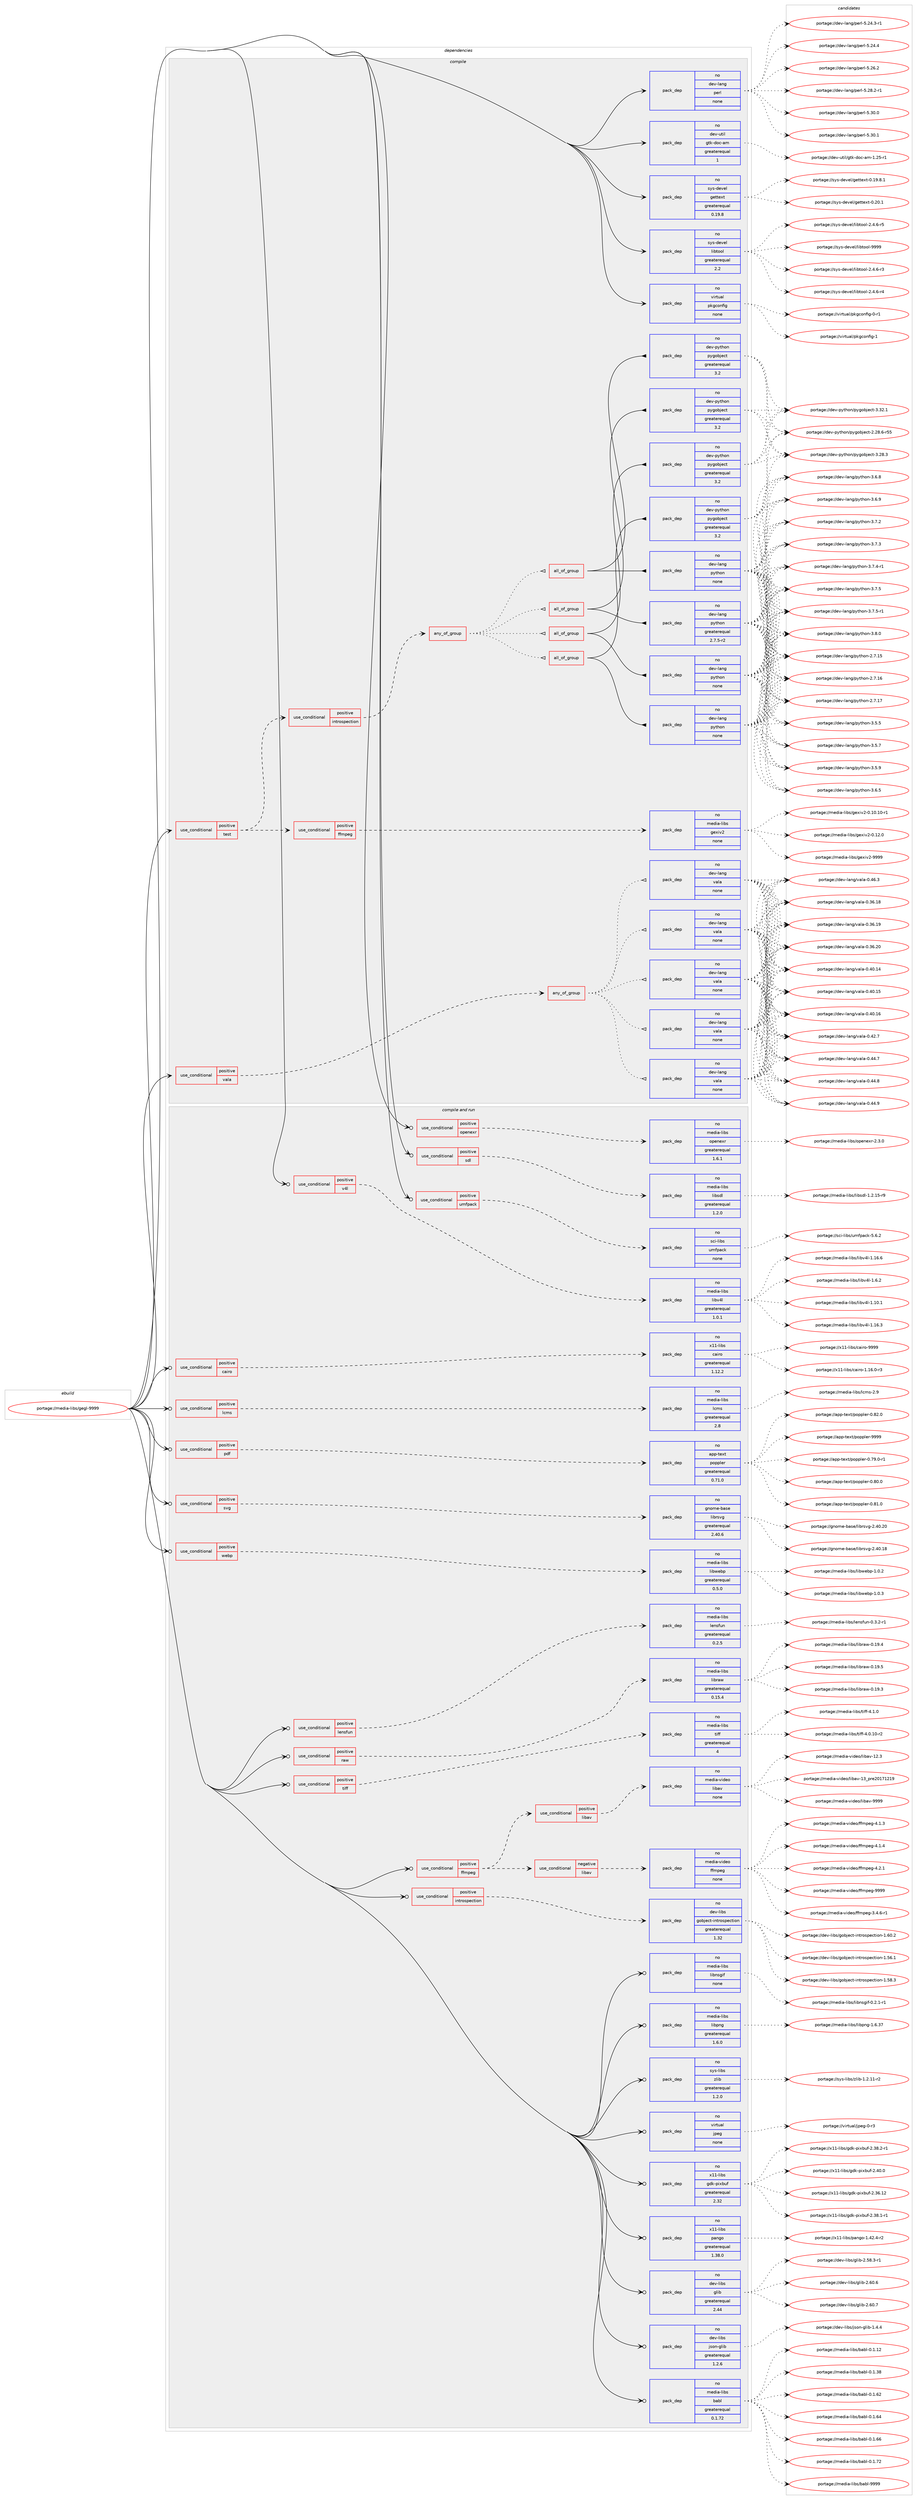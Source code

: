 digraph prolog {

# *************
# Graph options
# *************

newrank=true;
concentrate=true;
compound=true;
graph [rankdir=LR,fontname=Helvetica,fontsize=10,ranksep=1.5];#, ranksep=2.5, nodesep=0.2];
edge  [arrowhead=vee];
node  [fontname=Helvetica,fontsize=10];

# **********
# The ebuild
# **********

subgraph cluster_leftcol {
color=gray;
rank=same;
label=<<i>ebuild</i>>;
id [label="portage://media-libs/gegl-9999", color=red, width=4, href="../media-libs/gegl-9999.svg"];
}

# ****************
# The dependencies
# ****************

subgraph cluster_midcol {
color=gray;
label=<<i>dependencies</i>>;
subgraph cluster_compile {
fillcolor="#eeeeee";
style=filled;
label=<<i>compile</i>>;
subgraph cond79565 {
dependency318781 [label=<<TABLE BORDER="0" CELLBORDER="1" CELLSPACING="0" CELLPADDING="4"><TR><TD ROWSPAN="3" CELLPADDING="10">use_conditional</TD></TR><TR><TD>positive</TD></TR><TR><TD>test</TD></TR></TABLE>>, shape=none, color=red];
subgraph cond79566 {
dependency318782 [label=<<TABLE BORDER="0" CELLBORDER="1" CELLSPACING="0" CELLPADDING="4"><TR><TD ROWSPAN="3" CELLPADDING="10">use_conditional</TD></TR><TR><TD>positive</TD></TR><TR><TD>ffmpeg</TD></TR></TABLE>>, shape=none, color=red];
subgraph pack234063 {
dependency318783 [label=<<TABLE BORDER="0" CELLBORDER="1" CELLSPACING="0" CELLPADDING="4" WIDTH="220"><TR><TD ROWSPAN="6" CELLPADDING="30">pack_dep</TD></TR><TR><TD WIDTH="110">no</TD></TR><TR><TD>media-libs</TD></TR><TR><TD>gexiv2</TD></TR><TR><TD>none</TD></TR><TR><TD></TD></TR></TABLE>>, shape=none, color=blue];
}
dependency318782:e -> dependency318783:w [weight=20,style="dashed",arrowhead="vee"];
}
dependency318781:e -> dependency318782:w [weight=20,style="dashed",arrowhead="vee"];
subgraph cond79567 {
dependency318784 [label=<<TABLE BORDER="0" CELLBORDER="1" CELLSPACING="0" CELLPADDING="4"><TR><TD ROWSPAN="3" CELLPADDING="10">use_conditional</TD></TR><TR><TD>positive</TD></TR><TR><TD>introspection</TD></TR></TABLE>>, shape=none, color=red];
subgraph any5029 {
dependency318785 [label=<<TABLE BORDER="0" CELLBORDER="1" CELLSPACING="0" CELLPADDING="4"><TR><TD CELLPADDING="10">any_of_group</TD></TR></TABLE>>, shape=none, color=red];subgraph all127 {
dependency318786 [label=<<TABLE BORDER="0" CELLBORDER="1" CELLSPACING="0" CELLPADDING="4"><TR><TD CELLPADDING="10">all_of_group</TD></TR></TABLE>>, shape=none, color=red];subgraph pack234064 {
dependency318787 [label=<<TABLE BORDER="0" CELLBORDER="1" CELLSPACING="0" CELLPADDING="4" WIDTH="220"><TR><TD ROWSPAN="6" CELLPADDING="30">pack_dep</TD></TR><TR><TD WIDTH="110">no</TD></TR><TR><TD>dev-lang</TD></TR><TR><TD>python</TD></TR><TR><TD>none</TD></TR><TR><TD></TD></TR></TABLE>>, shape=none, color=blue];
}
dependency318786:e -> dependency318787:w [weight=20,style="solid",arrowhead="inv"];
subgraph pack234065 {
dependency318788 [label=<<TABLE BORDER="0" CELLBORDER="1" CELLSPACING="0" CELLPADDING="4" WIDTH="220"><TR><TD ROWSPAN="6" CELLPADDING="30">pack_dep</TD></TR><TR><TD WIDTH="110">no</TD></TR><TR><TD>dev-python</TD></TR><TR><TD>pygobject</TD></TR><TR><TD>greaterequal</TD></TR><TR><TD>3.2</TD></TR></TABLE>>, shape=none, color=blue];
}
dependency318786:e -> dependency318788:w [weight=20,style="solid",arrowhead="inv"];
}
dependency318785:e -> dependency318786:w [weight=20,style="dotted",arrowhead="oinv"];
subgraph all128 {
dependency318789 [label=<<TABLE BORDER="0" CELLBORDER="1" CELLSPACING="0" CELLPADDING="4"><TR><TD CELLPADDING="10">all_of_group</TD></TR></TABLE>>, shape=none, color=red];subgraph pack234066 {
dependency318790 [label=<<TABLE BORDER="0" CELLBORDER="1" CELLSPACING="0" CELLPADDING="4" WIDTH="220"><TR><TD ROWSPAN="6" CELLPADDING="30">pack_dep</TD></TR><TR><TD WIDTH="110">no</TD></TR><TR><TD>dev-lang</TD></TR><TR><TD>python</TD></TR><TR><TD>none</TD></TR><TR><TD></TD></TR></TABLE>>, shape=none, color=blue];
}
dependency318789:e -> dependency318790:w [weight=20,style="solid",arrowhead="inv"];
subgraph pack234067 {
dependency318791 [label=<<TABLE BORDER="0" CELLBORDER="1" CELLSPACING="0" CELLPADDING="4" WIDTH="220"><TR><TD ROWSPAN="6" CELLPADDING="30">pack_dep</TD></TR><TR><TD WIDTH="110">no</TD></TR><TR><TD>dev-python</TD></TR><TR><TD>pygobject</TD></TR><TR><TD>greaterequal</TD></TR><TR><TD>3.2</TD></TR></TABLE>>, shape=none, color=blue];
}
dependency318789:e -> dependency318791:w [weight=20,style="solid",arrowhead="inv"];
}
dependency318785:e -> dependency318789:w [weight=20,style="dotted",arrowhead="oinv"];
subgraph all129 {
dependency318792 [label=<<TABLE BORDER="0" CELLBORDER="1" CELLSPACING="0" CELLPADDING="4"><TR><TD CELLPADDING="10">all_of_group</TD></TR></TABLE>>, shape=none, color=red];subgraph pack234068 {
dependency318793 [label=<<TABLE BORDER="0" CELLBORDER="1" CELLSPACING="0" CELLPADDING="4" WIDTH="220"><TR><TD ROWSPAN="6" CELLPADDING="30">pack_dep</TD></TR><TR><TD WIDTH="110">no</TD></TR><TR><TD>dev-lang</TD></TR><TR><TD>python</TD></TR><TR><TD>none</TD></TR><TR><TD></TD></TR></TABLE>>, shape=none, color=blue];
}
dependency318792:e -> dependency318793:w [weight=20,style="solid",arrowhead="inv"];
subgraph pack234069 {
dependency318794 [label=<<TABLE BORDER="0" CELLBORDER="1" CELLSPACING="0" CELLPADDING="4" WIDTH="220"><TR><TD ROWSPAN="6" CELLPADDING="30">pack_dep</TD></TR><TR><TD WIDTH="110">no</TD></TR><TR><TD>dev-python</TD></TR><TR><TD>pygobject</TD></TR><TR><TD>greaterequal</TD></TR><TR><TD>3.2</TD></TR></TABLE>>, shape=none, color=blue];
}
dependency318792:e -> dependency318794:w [weight=20,style="solid",arrowhead="inv"];
}
dependency318785:e -> dependency318792:w [weight=20,style="dotted",arrowhead="oinv"];
subgraph all130 {
dependency318795 [label=<<TABLE BORDER="0" CELLBORDER="1" CELLSPACING="0" CELLPADDING="4"><TR><TD CELLPADDING="10">all_of_group</TD></TR></TABLE>>, shape=none, color=red];subgraph pack234070 {
dependency318796 [label=<<TABLE BORDER="0" CELLBORDER="1" CELLSPACING="0" CELLPADDING="4" WIDTH="220"><TR><TD ROWSPAN="6" CELLPADDING="30">pack_dep</TD></TR><TR><TD WIDTH="110">no</TD></TR><TR><TD>dev-lang</TD></TR><TR><TD>python</TD></TR><TR><TD>greaterequal</TD></TR><TR><TD>2.7.5-r2</TD></TR></TABLE>>, shape=none, color=blue];
}
dependency318795:e -> dependency318796:w [weight=20,style="solid",arrowhead="inv"];
subgraph pack234071 {
dependency318797 [label=<<TABLE BORDER="0" CELLBORDER="1" CELLSPACING="0" CELLPADDING="4" WIDTH="220"><TR><TD ROWSPAN="6" CELLPADDING="30">pack_dep</TD></TR><TR><TD WIDTH="110">no</TD></TR><TR><TD>dev-python</TD></TR><TR><TD>pygobject</TD></TR><TR><TD>greaterequal</TD></TR><TR><TD>3.2</TD></TR></TABLE>>, shape=none, color=blue];
}
dependency318795:e -> dependency318797:w [weight=20,style="solid",arrowhead="inv"];
}
dependency318785:e -> dependency318795:w [weight=20,style="dotted",arrowhead="oinv"];
}
dependency318784:e -> dependency318785:w [weight=20,style="dashed",arrowhead="vee"];
}
dependency318781:e -> dependency318784:w [weight=20,style="dashed",arrowhead="vee"];
}
id:e -> dependency318781:w [weight=20,style="solid",arrowhead="vee"];
subgraph cond79568 {
dependency318798 [label=<<TABLE BORDER="0" CELLBORDER="1" CELLSPACING="0" CELLPADDING="4"><TR><TD ROWSPAN="3" CELLPADDING="10">use_conditional</TD></TR><TR><TD>positive</TD></TR><TR><TD>vala</TD></TR></TABLE>>, shape=none, color=red];
subgraph any5030 {
dependency318799 [label=<<TABLE BORDER="0" CELLBORDER="1" CELLSPACING="0" CELLPADDING="4"><TR><TD CELLPADDING="10">any_of_group</TD></TR></TABLE>>, shape=none, color=red];subgraph pack234072 {
dependency318800 [label=<<TABLE BORDER="0" CELLBORDER="1" CELLSPACING="0" CELLPADDING="4" WIDTH="220"><TR><TD ROWSPAN="6" CELLPADDING="30">pack_dep</TD></TR><TR><TD WIDTH="110">no</TD></TR><TR><TD>dev-lang</TD></TR><TR><TD>vala</TD></TR><TR><TD>none</TD></TR><TR><TD></TD></TR></TABLE>>, shape=none, color=blue];
}
dependency318799:e -> dependency318800:w [weight=20,style="dotted",arrowhead="oinv"];
subgraph pack234073 {
dependency318801 [label=<<TABLE BORDER="0" CELLBORDER="1" CELLSPACING="0" CELLPADDING="4" WIDTH="220"><TR><TD ROWSPAN="6" CELLPADDING="30">pack_dep</TD></TR><TR><TD WIDTH="110">no</TD></TR><TR><TD>dev-lang</TD></TR><TR><TD>vala</TD></TR><TR><TD>none</TD></TR><TR><TD></TD></TR></TABLE>>, shape=none, color=blue];
}
dependency318799:e -> dependency318801:w [weight=20,style="dotted",arrowhead="oinv"];
subgraph pack234074 {
dependency318802 [label=<<TABLE BORDER="0" CELLBORDER="1" CELLSPACING="0" CELLPADDING="4" WIDTH="220"><TR><TD ROWSPAN="6" CELLPADDING="30">pack_dep</TD></TR><TR><TD WIDTH="110">no</TD></TR><TR><TD>dev-lang</TD></TR><TR><TD>vala</TD></TR><TR><TD>none</TD></TR><TR><TD></TD></TR></TABLE>>, shape=none, color=blue];
}
dependency318799:e -> dependency318802:w [weight=20,style="dotted",arrowhead="oinv"];
subgraph pack234075 {
dependency318803 [label=<<TABLE BORDER="0" CELLBORDER="1" CELLSPACING="0" CELLPADDING="4" WIDTH="220"><TR><TD ROWSPAN="6" CELLPADDING="30">pack_dep</TD></TR><TR><TD WIDTH="110">no</TD></TR><TR><TD>dev-lang</TD></TR><TR><TD>vala</TD></TR><TR><TD>none</TD></TR><TR><TD></TD></TR></TABLE>>, shape=none, color=blue];
}
dependency318799:e -> dependency318803:w [weight=20,style="dotted",arrowhead="oinv"];
subgraph pack234076 {
dependency318804 [label=<<TABLE BORDER="0" CELLBORDER="1" CELLSPACING="0" CELLPADDING="4" WIDTH="220"><TR><TD ROWSPAN="6" CELLPADDING="30">pack_dep</TD></TR><TR><TD WIDTH="110">no</TD></TR><TR><TD>dev-lang</TD></TR><TR><TD>vala</TD></TR><TR><TD>none</TD></TR><TR><TD></TD></TR></TABLE>>, shape=none, color=blue];
}
dependency318799:e -> dependency318804:w [weight=20,style="dotted",arrowhead="oinv"];
}
dependency318798:e -> dependency318799:w [weight=20,style="dashed",arrowhead="vee"];
}
id:e -> dependency318798:w [weight=20,style="solid",arrowhead="vee"];
subgraph pack234077 {
dependency318805 [label=<<TABLE BORDER="0" CELLBORDER="1" CELLSPACING="0" CELLPADDING="4" WIDTH="220"><TR><TD ROWSPAN="6" CELLPADDING="30">pack_dep</TD></TR><TR><TD WIDTH="110">no</TD></TR><TR><TD>dev-lang</TD></TR><TR><TD>perl</TD></TR><TR><TD>none</TD></TR><TR><TD></TD></TR></TABLE>>, shape=none, color=blue];
}
id:e -> dependency318805:w [weight=20,style="solid",arrowhead="vee"];
subgraph pack234078 {
dependency318806 [label=<<TABLE BORDER="0" CELLBORDER="1" CELLSPACING="0" CELLPADDING="4" WIDTH="220"><TR><TD ROWSPAN="6" CELLPADDING="30">pack_dep</TD></TR><TR><TD WIDTH="110">no</TD></TR><TR><TD>dev-util</TD></TR><TR><TD>gtk-doc-am</TD></TR><TR><TD>greaterequal</TD></TR><TR><TD>1</TD></TR></TABLE>>, shape=none, color=blue];
}
id:e -> dependency318806:w [weight=20,style="solid",arrowhead="vee"];
subgraph pack234079 {
dependency318807 [label=<<TABLE BORDER="0" CELLBORDER="1" CELLSPACING="0" CELLPADDING="4" WIDTH="220"><TR><TD ROWSPAN="6" CELLPADDING="30">pack_dep</TD></TR><TR><TD WIDTH="110">no</TD></TR><TR><TD>sys-devel</TD></TR><TR><TD>gettext</TD></TR><TR><TD>greaterequal</TD></TR><TR><TD>0.19.8</TD></TR></TABLE>>, shape=none, color=blue];
}
id:e -> dependency318807:w [weight=20,style="solid",arrowhead="vee"];
subgraph pack234080 {
dependency318808 [label=<<TABLE BORDER="0" CELLBORDER="1" CELLSPACING="0" CELLPADDING="4" WIDTH="220"><TR><TD ROWSPAN="6" CELLPADDING="30">pack_dep</TD></TR><TR><TD WIDTH="110">no</TD></TR><TR><TD>sys-devel</TD></TR><TR><TD>libtool</TD></TR><TR><TD>greaterequal</TD></TR><TR><TD>2.2</TD></TR></TABLE>>, shape=none, color=blue];
}
id:e -> dependency318808:w [weight=20,style="solid",arrowhead="vee"];
subgraph pack234081 {
dependency318809 [label=<<TABLE BORDER="0" CELLBORDER="1" CELLSPACING="0" CELLPADDING="4" WIDTH="220"><TR><TD ROWSPAN="6" CELLPADDING="30">pack_dep</TD></TR><TR><TD WIDTH="110">no</TD></TR><TR><TD>virtual</TD></TR><TR><TD>pkgconfig</TD></TR><TR><TD>none</TD></TR><TR><TD></TD></TR></TABLE>>, shape=none, color=blue];
}
id:e -> dependency318809:w [weight=20,style="solid",arrowhead="vee"];
}
subgraph cluster_compileandrun {
fillcolor="#eeeeee";
style=filled;
label=<<i>compile and run</i>>;
subgraph cond79569 {
dependency318810 [label=<<TABLE BORDER="0" CELLBORDER="1" CELLSPACING="0" CELLPADDING="4"><TR><TD ROWSPAN="3" CELLPADDING="10">use_conditional</TD></TR><TR><TD>positive</TD></TR><TR><TD>cairo</TD></TR></TABLE>>, shape=none, color=red];
subgraph pack234082 {
dependency318811 [label=<<TABLE BORDER="0" CELLBORDER="1" CELLSPACING="0" CELLPADDING="4" WIDTH="220"><TR><TD ROWSPAN="6" CELLPADDING="30">pack_dep</TD></TR><TR><TD WIDTH="110">no</TD></TR><TR><TD>x11-libs</TD></TR><TR><TD>cairo</TD></TR><TR><TD>greaterequal</TD></TR><TR><TD>1.12.2</TD></TR></TABLE>>, shape=none, color=blue];
}
dependency318810:e -> dependency318811:w [weight=20,style="dashed",arrowhead="vee"];
}
id:e -> dependency318810:w [weight=20,style="solid",arrowhead="odotvee"];
subgraph cond79570 {
dependency318812 [label=<<TABLE BORDER="0" CELLBORDER="1" CELLSPACING="0" CELLPADDING="4"><TR><TD ROWSPAN="3" CELLPADDING="10">use_conditional</TD></TR><TR><TD>positive</TD></TR><TR><TD>ffmpeg</TD></TR></TABLE>>, shape=none, color=red];
subgraph cond79571 {
dependency318813 [label=<<TABLE BORDER="0" CELLBORDER="1" CELLSPACING="0" CELLPADDING="4"><TR><TD ROWSPAN="3" CELLPADDING="10">use_conditional</TD></TR><TR><TD>positive</TD></TR><TR><TD>libav</TD></TR></TABLE>>, shape=none, color=red];
subgraph pack234083 {
dependency318814 [label=<<TABLE BORDER="0" CELLBORDER="1" CELLSPACING="0" CELLPADDING="4" WIDTH="220"><TR><TD ROWSPAN="6" CELLPADDING="30">pack_dep</TD></TR><TR><TD WIDTH="110">no</TD></TR><TR><TD>media-video</TD></TR><TR><TD>libav</TD></TR><TR><TD>none</TD></TR><TR><TD></TD></TR></TABLE>>, shape=none, color=blue];
}
dependency318813:e -> dependency318814:w [weight=20,style="dashed",arrowhead="vee"];
}
dependency318812:e -> dependency318813:w [weight=20,style="dashed",arrowhead="vee"];
subgraph cond79572 {
dependency318815 [label=<<TABLE BORDER="0" CELLBORDER="1" CELLSPACING="0" CELLPADDING="4"><TR><TD ROWSPAN="3" CELLPADDING="10">use_conditional</TD></TR><TR><TD>negative</TD></TR><TR><TD>libav</TD></TR></TABLE>>, shape=none, color=red];
subgraph pack234084 {
dependency318816 [label=<<TABLE BORDER="0" CELLBORDER="1" CELLSPACING="0" CELLPADDING="4" WIDTH="220"><TR><TD ROWSPAN="6" CELLPADDING="30">pack_dep</TD></TR><TR><TD WIDTH="110">no</TD></TR><TR><TD>media-video</TD></TR><TR><TD>ffmpeg</TD></TR><TR><TD>none</TD></TR><TR><TD></TD></TR></TABLE>>, shape=none, color=blue];
}
dependency318815:e -> dependency318816:w [weight=20,style="dashed",arrowhead="vee"];
}
dependency318812:e -> dependency318815:w [weight=20,style="dashed",arrowhead="vee"];
}
id:e -> dependency318812:w [weight=20,style="solid",arrowhead="odotvee"];
subgraph cond79573 {
dependency318817 [label=<<TABLE BORDER="0" CELLBORDER="1" CELLSPACING="0" CELLPADDING="4"><TR><TD ROWSPAN="3" CELLPADDING="10">use_conditional</TD></TR><TR><TD>positive</TD></TR><TR><TD>introspection</TD></TR></TABLE>>, shape=none, color=red];
subgraph pack234085 {
dependency318818 [label=<<TABLE BORDER="0" CELLBORDER="1" CELLSPACING="0" CELLPADDING="4" WIDTH="220"><TR><TD ROWSPAN="6" CELLPADDING="30">pack_dep</TD></TR><TR><TD WIDTH="110">no</TD></TR><TR><TD>dev-libs</TD></TR><TR><TD>gobject-introspection</TD></TR><TR><TD>greaterequal</TD></TR><TR><TD>1.32</TD></TR></TABLE>>, shape=none, color=blue];
}
dependency318817:e -> dependency318818:w [weight=20,style="dashed",arrowhead="vee"];
}
id:e -> dependency318817:w [weight=20,style="solid",arrowhead="odotvee"];
subgraph cond79574 {
dependency318819 [label=<<TABLE BORDER="0" CELLBORDER="1" CELLSPACING="0" CELLPADDING="4"><TR><TD ROWSPAN="3" CELLPADDING="10">use_conditional</TD></TR><TR><TD>positive</TD></TR><TR><TD>lcms</TD></TR></TABLE>>, shape=none, color=red];
subgraph pack234086 {
dependency318820 [label=<<TABLE BORDER="0" CELLBORDER="1" CELLSPACING="0" CELLPADDING="4" WIDTH="220"><TR><TD ROWSPAN="6" CELLPADDING="30">pack_dep</TD></TR><TR><TD WIDTH="110">no</TD></TR><TR><TD>media-libs</TD></TR><TR><TD>lcms</TD></TR><TR><TD>greaterequal</TD></TR><TR><TD>2.8</TD></TR></TABLE>>, shape=none, color=blue];
}
dependency318819:e -> dependency318820:w [weight=20,style="dashed",arrowhead="vee"];
}
id:e -> dependency318819:w [weight=20,style="solid",arrowhead="odotvee"];
subgraph cond79575 {
dependency318821 [label=<<TABLE BORDER="0" CELLBORDER="1" CELLSPACING="0" CELLPADDING="4"><TR><TD ROWSPAN="3" CELLPADDING="10">use_conditional</TD></TR><TR><TD>positive</TD></TR><TR><TD>lensfun</TD></TR></TABLE>>, shape=none, color=red];
subgraph pack234087 {
dependency318822 [label=<<TABLE BORDER="0" CELLBORDER="1" CELLSPACING="0" CELLPADDING="4" WIDTH="220"><TR><TD ROWSPAN="6" CELLPADDING="30">pack_dep</TD></TR><TR><TD WIDTH="110">no</TD></TR><TR><TD>media-libs</TD></TR><TR><TD>lensfun</TD></TR><TR><TD>greaterequal</TD></TR><TR><TD>0.2.5</TD></TR></TABLE>>, shape=none, color=blue];
}
dependency318821:e -> dependency318822:w [weight=20,style="dashed",arrowhead="vee"];
}
id:e -> dependency318821:w [weight=20,style="solid",arrowhead="odotvee"];
subgraph cond79576 {
dependency318823 [label=<<TABLE BORDER="0" CELLBORDER="1" CELLSPACING="0" CELLPADDING="4"><TR><TD ROWSPAN="3" CELLPADDING="10">use_conditional</TD></TR><TR><TD>positive</TD></TR><TR><TD>openexr</TD></TR></TABLE>>, shape=none, color=red];
subgraph pack234088 {
dependency318824 [label=<<TABLE BORDER="0" CELLBORDER="1" CELLSPACING="0" CELLPADDING="4" WIDTH="220"><TR><TD ROWSPAN="6" CELLPADDING="30">pack_dep</TD></TR><TR><TD WIDTH="110">no</TD></TR><TR><TD>media-libs</TD></TR><TR><TD>openexr</TD></TR><TR><TD>greaterequal</TD></TR><TR><TD>1.6.1</TD></TR></TABLE>>, shape=none, color=blue];
}
dependency318823:e -> dependency318824:w [weight=20,style="dashed",arrowhead="vee"];
}
id:e -> dependency318823:w [weight=20,style="solid",arrowhead="odotvee"];
subgraph cond79577 {
dependency318825 [label=<<TABLE BORDER="0" CELLBORDER="1" CELLSPACING="0" CELLPADDING="4"><TR><TD ROWSPAN="3" CELLPADDING="10">use_conditional</TD></TR><TR><TD>positive</TD></TR><TR><TD>pdf</TD></TR></TABLE>>, shape=none, color=red];
subgraph pack234089 {
dependency318826 [label=<<TABLE BORDER="0" CELLBORDER="1" CELLSPACING="0" CELLPADDING="4" WIDTH="220"><TR><TD ROWSPAN="6" CELLPADDING="30">pack_dep</TD></TR><TR><TD WIDTH="110">no</TD></TR><TR><TD>app-text</TD></TR><TR><TD>poppler</TD></TR><TR><TD>greaterequal</TD></TR><TR><TD>0.71.0</TD></TR></TABLE>>, shape=none, color=blue];
}
dependency318825:e -> dependency318826:w [weight=20,style="dashed",arrowhead="vee"];
}
id:e -> dependency318825:w [weight=20,style="solid",arrowhead="odotvee"];
subgraph cond79578 {
dependency318827 [label=<<TABLE BORDER="0" CELLBORDER="1" CELLSPACING="0" CELLPADDING="4"><TR><TD ROWSPAN="3" CELLPADDING="10">use_conditional</TD></TR><TR><TD>positive</TD></TR><TR><TD>raw</TD></TR></TABLE>>, shape=none, color=red];
subgraph pack234090 {
dependency318828 [label=<<TABLE BORDER="0" CELLBORDER="1" CELLSPACING="0" CELLPADDING="4" WIDTH="220"><TR><TD ROWSPAN="6" CELLPADDING="30">pack_dep</TD></TR><TR><TD WIDTH="110">no</TD></TR><TR><TD>media-libs</TD></TR><TR><TD>libraw</TD></TR><TR><TD>greaterequal</TD></TR><TR><TD>0.15.4</TD></TR></TABLE>>, shape=none, color=blue];
}
dependency318827:e -> dependency318828:w [weight=20,style="dashed",arrowhead="vee"];
}
id:e -> dependency318827:w [weight=20,style="solid",arrowhead="odotvee"];
subgraph cond79579 {
dependency318829 [label=<<TABLE BORDER="0" CELLBORDER="1" CELLSPACING="0" CELLPADDING="4"><TR><TD ROWSPAN="3" CELLPADDING="10">use_conditional</TD></TR><TR><TD>positive</TD></TR><TR><TD>sdl</TD></TR></TABLE>>, shape=none, color=red];
subgraph pack234091 {
dependency318830 [label=<<TABLE BORDER="0" CELLBORDER="1" CELLSPACING="0" CELLPADDING="4" WIDTH="220"><TR><TD ROWSPAN="6" CELLPADDING="30">pack_dep</TD></TR><TR><TD WIDTH="110">no</TD></TR><TR><TD>media-libs</TD></TR><TR><TD>libsdl</TD></TR><TR><TD>greaterequal</TD></TR><TR><TD>1.2.0</TD></TR></TABLE>>, shape=none, color=blue];
}
dependency318829:e -> dependency318830:w [weight=20,style="dashed",arrowhead="vee"];
}
id:e -> dependency318829:w [weight=20,style="solid",arrowhead="odotvee"];
subgraph cond79580 {
dependency318831 [label=<<TABLE BORDER="0" CELLBORDER="1" CELLSPACING="0" CELLPADDING="4"><TR><TD ROWSPAN="3" CELLPADDING="10">use_conditional</TD></TR><TR><TD>positive</TD></TR><TR><TD>svg</TD></TR></TABLE>>, shape=none, color=red];
subgraph pack234092 {
dependency318832 [label=<<TABLE BORDER="0" CELLBORDER="1" CELLSPACING="0" CELLPADDING="4" WIDTH="220"><TR><TD ROWSPAN="6" CELLPADDING="30">pack_dep</TD></TR><TR><TD WIDTH="110">no</TD></TR><TR><TD>gnome-base</TD></TR><TR><TD>librsvg</TD></TR><TR><TD>greaterequal</TD></TR><TR><TD>2.40.6</TD></TR></TABLE>>, shape=none, color=blue];
}
dependency318831:e -> dependency318832:w [weight=20,style="dashed",arrowhead="vee"];
}
id:e -> dependency318831:w [weight=20,style="solid",arrowhead="odotvee"];
subgraph cond79581 {
dependency318833 [label=<<TABLE BORDER="0" CELLBORDER="1" CELLSPACING="0" CELLPADDING="4"><TR><TD ROWSPAN="3" CELLPADDING="10">use_conditional</TD></TR><TR><TD>positive</TD></TR><TR><TD>tiff</TD></TR></TABLE>>, shape=none, color=red];
subgraph pack234093 {
dependency318834 [label=<<TABLE BORDER="0" CELLBORDER="1" CELLSPACING="0" CELLPADDING="4" WIDTH="220"><TR><TD ROWSPAN="6" CELLPADDING="30">pack_dep</TD></TR><TR><TD WIDTH="110">no</TD></TR><TR><TD>media-libs</TD></TR><TR><TD>tiff</TD></TR><TR><TD>greaterequal</TD></TR><TR><TD>4</TD></TR></TABLE>>, shape=none, color=blue];
}
dependency318833:e -> dependency318834:w [weight=20,style="dashed",arrowhead="vee"];
}
id:e -> dependency318833:w [weight=20,style="solid",arrowhead="odotvee"];
subgraph cond79582 {
dependency318835 [label=<<TABLE BORDER="0" CELLBORDER="1" CELLSPACING="0" CELLPADDING="4"><TR><TD ROWSPAN="3" CELLPADDING="10">use_conditional</TD></TR><TR><TD>positive</TD></TR><TR><TD>umfpack</TD></TR></TABLE>>, shape=none, color=red];
subgraph pack234094 {
dependency318836 [label=<<TABLE BORDER="0" CELLBORDER="1" CELLSPACING="0" CELLPADDING="4" WIDTH="220"><TR><TD ROWSPAN="6" CELLPADDING="30">pack_dep</TD></TR><TR><TD WIDTH="110">no</TD></TR><TR><TD>sci-libs</TD></TR><TR><TD>umfpack</TD></TR><TR><TD>none</TD></TR><TR><TD></TD></TR></TABLE>>, shape=none, color=blue];
}
dependency318835:e -> dependency318836:w [weight=20,style="dashed",arrowhead="vee"];
}
id:e -> dependency318835:w [weight=20,style="solid",arrowhead="odotvee"];
subgraph cond79583 {
dependency318837 [label=<<TABLE BORDER="0" CELLBORDER="1" CELLSPACING="0" CELLPADDING="4"><TR><TD ROWSPAN="3" CELLPADDING="10">use_conditional</TD></TR><TR><TD>positive</TD></TR><TR><TD>v4l</TD></TR></TABLE>>, shape=none, color=red];
subgraph pack234095 {
dependency318838 [label=<<TABLE BORDER="0" CELLBORDER="1" CELLSPACING="0" CELLPADDING="4" WIDTH="220"><TR><TD ROWSPAN="6" CELLPADDING="30">pack_dep</TD></TR><TR><TD WIDTH="110">no</TD></TR><TR><TD>media-libs</TD></TR><TR><TD>libv4l</TD></TR><TR><TD>greaterequal</TD></TR><TR><TD>1.0.1</TD></TR></TABLE>>, shape=none, color=blue];
}
dependency318837:e -> dependency318838:w [weight=20,style="dashed",arrowhead="vee"];
}
id:e -> dependency318837:w [weight=20,style="solid",arrowhead="odotvee"];
subgraph cond79584 {
dependency318839 [label=<<TABLE BORDER="0" CELLBORDER="1" CELLSPACING="0" CELLPADDING="4"><TR><TD ROWSPAN="3" CELLPADDING="10">use_conditional</TD></TR><TR><TD>positive</TD></TR><TR><TD>webp</TD></TR></TABLE>>, shape=none, color=red];
subgraph pack234096 {
dependency318840 [label=<<TABLE BORDER="0" CELLBORDER="1" CELLSPACING="0" CELLPADDING="4" WIDTH="220"><TR><TD ROWSPAN="6" CELLPADDING="30">pack_dep</TD></TR><TR><TD WIDTH="110">no</TD></TR><TR><TD>media-libs</TD></TR><TR><TD>libwebp</TD></TR><TR><TD>greaterequal</TD></TR><TR><TD>0.5.0</TD></TR></TABLE>>, shape=none, color=blue];
}
dependency318839:e -> dependency318840:w [weight=20,style="dashed",arrowhead="vee"];
}
id:e -> dependency318839:w [weight=20,style="solid",arrowhead="odotvee"];
subgraph pack234097 {
dependency318841 [label=<<TABLE BORDER="0" CELLBORDER="1" CELLSPACING="0" CELLPADDING="4" WIDTH="220"><TR><TD ROWSPAN="6" CELLPADDING="30">pack_dep</TD></TR><TR><TD WIDTH="110">no</TD></TR><TR><TD>dev-libs</TD></TR><TR><TD>glib</TD></TR><TR><TD>greaterequal</TD></TR><TR><TD>2.44</TD></TR></TABLE>>, shape=none, color=blue];
}
id:e -> dependency318841:w [weight=20,style="solid",arrowhead="odotvee"];
subgraph pack234098 {
dependency318842 [label=<<TABLE BORDER="0" CELLBORDER="1" CELLSPACING="0" CELLPADDING="4" WIDTH="220"><TR><TD ROWSPAN="6" CELLPADDING="30">pack_dep</TD></TR><TR><TD WIDTH="110">no</TD></TR><TR><TD>dev-libs</TD></TR><TR><TD>json-glib</TD></TR><TR><TD>greaterequal</TD></TR><TR><TD>1.2.6</TD></TR></TABLE>>, shape=none, color=blue];
}
id:e -> dependency318842:w [weight=20,style="solid",arrowhead="odotvee"];
subgraph pack234099 {
dependency318843 [label=<<TABLE BORDER="0" CELLBORDER="1" CELLSPACING="0" CELLPADDING="4" WIDTH="220"><TR><TD ROWSPAN="6" CELLPADDING="30">pack_dep</TD></TR><TR><TD WIDTH="110">no</TD></TR><TR><TD>media-libs</TD></TR><TR><TD>babl</TD></TR><TR><TD>greaterequal</TD></TR><TR><TD>0.1.72</TD></TR></TABLE>>, shape=none, color=blue];
}
id:e -> dependency318843:w [weight=20,style="solid",arrowhead="odotvee"];
subgraph pack234100 {
dependency318844 [label=<<TABLE BORDER="0" CELLBORDER="1" CELLSPACING="0" CELLPADDING="4" WIDTH="220"><TR><TD ROWSPAN="6" CELLPADDING="30">pack_dep</TD></TR><TR><TD WIDTH="110">no</TD></TR><TR><TD>media-libs</TD></TR><TR><TD>libnsgif</TD></TR><TR><TD>none</TD></TR><TR><TD></TD></TR></TABLE>>, shape=none, color=blue];
}
id:e -> dependency318844:w [weight=20,style="solid",arrowhead="odotvee"];
subgraph pack234101 {
dependency318845 [label=<<TABLE BORDER="0" CELLBORDER="1" CELLSPACING="0" CELLPADDING="4" WIDTH="220"><TR><TD ROWSPAN="6" CELLPADDING="30">pack_dep</TD></TR><TR><TD WIDTH="110">no</TD></TR><TR><TD>media-libs</TD></TR><TR><TD>libpng</TD></TR><TR><TD>greaterequal</TD></TR><TR><TD>1.6.0</TD></TR></TABLE>>, shape=none, color=blue];
}
id:e -> dependency318845:w [weight=20,style="solid",arrowhead="odotvee"];
subgraph pack234102 {
dependency318846 [label=<<TABLE BORDER="0" CELLBORDER="1" CELLSPACING="0" CELLPADDING="4" WIDTH="220"><TR><TD ROWSPAN="6" CELLPADDING="30">pack_dep</TD></TR><TR><TD WIDTH="110">no</TD></TR><TR><TD>sys-libs</TD></TR><TR><TD>zlib</TD></TR><TR><TD>greaterequal</TD></TR><TR><TD>1.2.0</TD></TR></TABLE>>, shape=none, color=blue];
}
id:e -> dependency318846:w [weight=20,style="solid",arrowhead="odotvee"];
subgraph pack234103 {
dependency318847 [label=<<TABLE BORDER="0" CELLBORDER="1" CELLSPACING="0" CELLPADDING="4" WIDTH="220"><TR><TD ROWSPAN="6" CELLPADDING="30">pack_dep</TD></TR><TR><TD WIDTH="110">no</TD></TR><TR><TD>virtual</TD></TR><TR><TD>jpeg</TD></TR><TR><TD>none</TD></TR><TR><TD></TD></TR></TABLE>>, shape=none, color=blue];
}
id:e -> dependency318847:w [weight=20,style="solid",arrowhead="odotvee"];
subgraph pack234104 {
dependency318848 [label=<<TABLE BORDER="0" CELLBORDER="1" CELLSPACING="0" CELLPADDING="4" WIDTH="220"><TR><TD ROWSPAN="6" CELLPADDING="30">pack_dep</TD></TR><TR><TD WIDTH="110">no</TD></TR><TR><TD>x11-libs</TD></TR><TR><TD>gdk-pixbuf</TD></TR><TR><TD>greaterequal</TD></TR><TR><TD>2.32</TD></TR></TABLE>>, shape=none, color=blue];
}
id:e -> dependency318848:w [weight=20,style="solid",arrowhead="odotvee"];
subgraph pack234105 {
dependency318849 [label=<<TABLE BORDER="0" CELLBORDER="1" CELLSPACING="0" CELLPADDING="4" WIDTH="220"><TR><TD ROWSPAN="6" CELLPADDING="30">pack_dep</TD></TR><TR><TD WIDTH="110">no</TD></TR><TR><TD>x11-libs</TD></TR><TR><TD>pango</TD></TR><TR><TD>greaterequal</TD></TR><TR><TD>1.38.0</TD></TR></TABLE>>, shape=none, color=blue];
}
id:e -> dependency318849:w [weight=20,style="solid",arrowhead="odotvee"];
}
subgraph cluster_run {
fillcolor="#eeeeee";
style=filled;
label=<<i>run</i>>;
}
}

# **************
# The candidates
# **************

subgraph cluster_choices {
rank=same;
color=gray;
label=<<i>candidates</i>>;

subgraph choice234063 {
color=black;
nodesep=1;
choiceportage109101100105974510810598115471031011201051185045484649484649484511449 [label="portage://media-libs/gexiv2-0.10.10-r1", color=red, width=4,href="../media-libs/gexiv2-0.10.10-r1.svg"];
choiceportage109101100105974510810598115471031011201051185045484649504648 [label="portage://media-libs/gexiv2-0.12.0", color=red, width=4,href="../media-libs/gexiv2-0.12.0.svg"];
choiceportage10910110010597451081059811547103101120105118504557575757 [label="portage://media-libs/gexiv2-9999", color=red, width=4,href="../media-libs/gexiv2-9999.svg"];
dependency318783:e -> choiceportage109101100105974510810598115471031011201051185045484649484649484511449:w [style=dotted,weight="100"];
dependency318783:e -> choiceportage109101100105974510810598115471031011201051185045484649504648:w [style=dotted,weight="100"];
dependency318783:e -> choiceportage10910110010597451081059811547103101120105118504557575757:w [style=dotted,weight="100"];
}
subgraph choice234064 {
color=black;
nodesep=1;
choiceportage10010111845108971101034711212111610411111045504655464953 [label="portage://dev-lang/python-2.7.15", color=red, width=4,href="../dev-lang/python-2.7.15.svg"];
choiceportage10010111845108971101034711212111610411111045504655464954 [label="portage://dev-lang/python-2.7.16", color=red, width=4,href="../dev-lang/python-2.7.16.svg"];
choiceportage10010111845108971101034711212111610411111045504655464955 [label="portage://dev-lang/python-2.7.17", color=red, width=4,href="../dev-lang/python-2.7.17.svg"];
choiceportage100101118451089711010347112121116104111110455146534653 [label="portage://dev-lang/python-3.5.5", color=red, width=4,href="../dev-lang/python-3.5.5.svg"];
choiceportage100101118451089711010347112121116104111110455146534655 [label="portage://dev-lang/python-3.5.7", color=red, width=4,href="../dev-lang/python-3.5.7.svg"];
choiceportage100101118451089711010347112121116104111110455146534657 [label="portage://dev-lang/python-3.5.9", color=red, width=4,href="../dev-lang/python-3.5.9.svg"];
choiceportage100101118451089711010347112121116104111110455146544653 [label="portage://dev-lang/python-3.6.5", color=red, width=4,href="../dev-lang/python-3.6.5.svg"];
choiceportage100101118451089711010347112121116104111110455146544656 [label="portage://dev-lang/python-3.6.8", color=red, width=4,href="../dev-lang/python-3.6.8.svg"];
choiceportage100101118451089711010347112121116104111110455146544657 [label="portage://dev-lang/python-3.6.9", color=red, width=4,href="../dev-lang/python-3.6.9.svg"];
choiceportage100101118451089711010347112121116104111110455146554650 [label="portage://dev-lang/python-3.7.2", color=red, width=4,href="../dev-lang/python-3.7.2.svg"];
choiceportage100101118451089711010347112121116104111110455146554651 [label="portage://dev-lang/python-3.7.3", color=red, width=4,href="../dev-lang/python-3.7.3.svg"];
choiceportage1001011184510897110103471121211161041111104551465546524511449 [label="portage://dev-lang/python-3.7.4-r1", color=red, width=4,href="../dev-lang/python-3.7.4-r1.svg"];
choiceportage100101118451089711010347112121116104111110455146554653 [label="portage://dev-lang/python-3.7.5", color=red, width=4,href="../dev-lang/python-3.7.5.svg"];
choiceportage1001011184510897110103471121211161041111104551465546534511449 [label="portage://dev-lang/python-3.7.5-r1", color=red, width=4,href="../dev-lang/python-3.7.5-r1.svg"];
choiceportage100101118451089711010347112121116104111110455146564648 [label="portage://dev-lang/python-3.8.0", color=red, width=4,href="../dev-lang/python-3.8.0.svg"];
dependency318787:e -> choiceportage10010111845108971101034711212111610411111045504655464953:w [style=dotted,weight="100"];
dependency318787:e -> choiceportage10010111845108971101034711212111610411111045504655464954:w [style=dotted,weight="100"];
dependency318787:e -> choiceportage10010111845108971101034711212111610411111045504655464955:w [style=dotted,weight="100"];
dependency318787:e -> choiceportage100101118451089711010347112121116104111110455146534653:w [style=dotted,weight="100"];
dependency318787:e -> choiceportage100101118451089711010347112121116104111110455146534655:w [style=dotted,weight="100"];
dependency318787:e -> choiceportage100101118451089711010347112121116104111110455146534657:w [style=dotted,weight="100"];
dependency318787:e -> choiceportage100101118451089711010347112121116104111110455146544653:w [style=dotted,weight="100"];
dependency318787:e -> choiceportage100101118451089711010347112121116104111110455146544656:w [style=dotted,weight="100"];
dependency318787:e -> choiceportage100101118451089711010347112121116104111110455146544657:w [style=dotted,weight="100"];
dependency318787:e -> choiceportage100101118451089711010347112121116104111110455146554650:w [style=dotted,weight="100"];
dependency318787:e -> choiceportage100101118451089711010347112121116104111110455146554651:w [style=dotted,weight="100"];
dependency318787:e -> choiceportage1001011184510897110103471121211161041111104551465546524511449:w [style=dotted,weight="100"];
dependency318787:e -> choiceportage100101118451089711010347112121116104111110455146554653:w [style=dotted,weight="100"];
dependency318787:e -> choiceportage1001011184510897110103471121211161041111104551465546534511449:w [style=dotted,weight="100"];
dependency318787:e -> choiceportage100101118451089711010347112121116104111110455146564648:w [style=dotted,weight="100"];
}
subgraph choice234065 {
color=black;
nodesep=1;
choiceportage1001011184511212111610411111047112121103111981061019911645504650564654451145353 [label="portage://dev-python/pygobject-2.28.6-r55", color=red, width=4,href="../dev-python/pygobject-2.28.6-r55.svg"];
choiceportage1001011184511212111610411111047112121103111981061019911645514650564651 [label="portage://dev-python/pygobject-3.28.3", color=red, width=4,href="../dev-python/pygobject-3.28.3.svg"];
choiceportage1001011184511212111610411111047112121103111981061019911645514651504649 [label="portage://dev-python/pygobject-3.32.1", color=red, width=4,href="../dev-python/pygobject-3.32.1.svg"];
dependency318788:e -> choiceportage1001011184511212111610411111047112121103111981061019911645504650564654451145353:w [style=dotted,weight="100"];
dependency318788:e -> choiceportage1001011184511212111610411111047112121103111981061019911645514650564651:w [style=dotted,weight="100"];
dependency318788:e -> choiceportage1001011184511212111610411111047112121103111981061019911645514651504649:w [style=dotted,weight="100"];
}
subgraph choice234066 {
color=black;
nodesep=1;
choiceportage10010111845108971101034711212111610411111045504655464953 [label="portage://dev-lang/python-2.7.15", color=red, width=4,href="../dev-lang/python-2.7.15.svg"];
choiceportage10010111845108971101034711212111610411111045504655464954 [label="portage://dev-lang/python-2.7.16", color=red, width=4,href="../dev-lang/python-2.7.16.svg"];
choiceportage10010111845108971101034711212111610411111045504655464955 [label="portage://dev-lang/python-2.7.17", color=red, width=4,href="../dev-lang/python-2.7.17.svg"];
choiceportage100101118451089711010347112121116104111110455146534653 [label="portage://dev-lang/python-3.5.5", color=red, width=4,href="../dev-lang/python-3.5.5.svg"];
choiceportage100101118451089711010347112121116104111110455146534655 [label="portage://dev-lang/python-3.5.7", color=red, width=4,href="../dev-lang/python-3.5.7.svg"];
choiceportage100101118451089711010347112121116104111110455146534657 [label="portage://dev-lang/python-3.5.9", color=red, width=4,href="../dev-lang/python-3.5.9.svg"];
choiceportage100101118451089711010347112121116104111110455146544653 [label="portage://dev-lang/python-3.6.5", color=red, width=4,href="../dev-lang/python-3.6.5.svg"];
choiceportage100101118451089711010347112121116104111110455146544656 [label="portage://dev-lang/python-3.6.8", color=red, width=4,href="../dev-lang/python-3.6.8.svg"];
choiceportage100101118451089711010347112121116104111110455146544657 [label="portage://dev-lang/python-3.6.9", color=red, width=4,href="../dev-lang/python-3.6.9.svg"];
choiceportage100101118451089711010347112121116104111110455146554650 [label="portage://dev-lang/python-3.7.2", color=red, width=4,href="../dev-lang/python-3.7.2.svg"];
choiceportage100101118451089711010347112121116104111110455146554651 [label="portage://dev-lang/python-3.7.3", color=red, width=4,href="../dev-lang/python-3.7.3.svg"];
choiceportage1001011184510897110103471121211161041111104551465546524511449 [label="portage://dev-lang/python-3.7.4-r1", color=red, width=4,href="../dev-lang/python-3.7.4-r1.svg"];
choiceportage100101118451089711010347112121116104111110455146554653 [label="portage://dev-lang/python-3.7.5", color=red, width=4,href="../dev-lang/python-3.7.5.svg"];
choiceportage1001011184510897110103471121211161041111104551465546534511449 [label="portage://dev-lang/python-3.7.5-r1", color=red, width=4,href="../dev-lang/python-3.7.5-r1.svg"];
choiceportage100101118451089711010347112121116104111110455146564648 [label="portage://dev-lang/python-3.8.0", color=red, width=4,href="../dev-lang/python-3.8.0.svg"];
dependency318790:e -> choiceportage10010111845108971101034711212111610411111045504655464953:w [style=dotted,weight="100"];
dependency318790:e -> choiceportage10010111845108971101034711212111610411111045504655464954:w [style=dotted,weight="100"];
dependency318790:e -> choiceportage10010111845108971101034711212111610411111045504655464955:w [style=dotted,weight="100"];
dependency318790:e -> choiceportage100101118451089711010347112121116104111110455146534653:w [style=dotted,weight="100"];
dependency318790:e -> choiceportage100101118451089711010347112121116104111110455146534655:w [style=dotted,weight="100"];
dependency318790:e -> choiceportage100101118451089711010347112121116104111110455146534657:w [style=dotted,weight="100"];
dependency318790:e -> choiceportage100101118451089711010347112121116104111110455146544653:w [style=dotted,weight="100"];
dependency318790:e -> choiceportage100101118451089711010347112121116104111110455146544656:w [style=dotted,weight="100"];
dependency318790:e -> choiceportage100101118451089711010347112121116104111110455146544657:w [style=dotted,weight="100"];
dependency318790:e -> choiceportage100101118451089711010347112121116104111110455146554650:w [style=dotted,weight="100"];
dependency318790:e -> choiceportage100101118451089711010347112121116104111110455146554651:w [style=dotted,weight="100"];
dependency318790:e -> choiceportage1001011184510897110103471121211161041111104551465546524511449:w [style=dotted,weight="100"];
dependency318790:e -> choiceportage100101118451089711010347112121116104111110455146554653:w [style=dotted,weight="100"];
dependency318790:e -> choiceportage1001011184510897110103471121211161041111104551465546534511449:w [style=dotted,weight="100"];
dependency318790:e -> choiceportage100101118451089711010347112121116104111110455146564648:w [style=dotted,weight="100"];
}
subgraph choice234067 {
color=black;
nodesep=1;
choiceportage1001011184511212111610411111047112121103111981061019911645504650564654451145353 [label="portage://dev-python/pygobject-2.28.6-r55", color=red, width=4,href="../dev-python/pygobject-2.28.6-r55.svg"];
choiceportage1001011184511212111610411111047112121103111981061019911645514650564651 [label="portage://dev-python/pygobject-3.28.3", color=red, width=4,href="../dev-python/pygobject-3.28.3.svg"];
choiceportage1001011184511212111610411111047112121103111981061019911645514651504649 [label="portage://dev-python/pygobject-3.32.1", color=red, width=4,href="../dev-python/pygobject-3.32.1.svg"];
dependency318791:e -> choiceportage1001011184511212111610411111047112121103111981061019911645504650564654451145353:w [style=dotted,weight="100"];
dependency318791:e -> choiceportage1001011184511212111610411111047112121103111981061019911645514650564651:w [style=dotted,weight="100"];
dependency318791:e -> choiceportage1001011184511212111610411111047112121103111981061019911645514651504649:w [style=dotted,weight="100"];
}
subgraph choice234068 {
color=black;
nodesep=1;
choiceportage10010111845108971101034711212111610411111045504655464953 [label="portage://dev-lang/python-2.7.15", color=red, width=4,href="../dev-lang/python-2.7.15.svg"];
choiceportage10010111845108971101034711212111610411111045504655464954 [label="portage://dev-lang/python-2.7.16", color=red, width=4,href="../dev-lang/python-2.7.16.svg"];
choiceportage10010111845108971101034711212111610411111045504655464955 [label="portage://dev-lang/python-2.7.17", color=red, width=4,href="../dev-lang/python-2.7.17.svg"];
choiceportage100101118451089711010347112121116104111110455146534653 [label="portage://dev-lang/python-3.5.5", color=red, width=4,href="../dev-lang/python-3.5.5.svg"];
choiceportage100101118451089711010347112121116104111110455146534655 [label="portage://dev-lang/python-3.5.7", color=red, width=4,href="../dev-lang/python-3.5.7.svg"];
choiceportage100101118451089711010347112121116104111110455146534657 [label="portage://dev-lang/python-3.5.9", color=red, width=4,href="../dev-lang/python-3.5.9.svg"];
choiceportage100101118451089711010347112121116104111110455146544653 [label="portage://dev-lang/python-3.6.5", color=red, width=4,href="../dev-lang/python-3.6.5.svg"];
choiceportage100101118451089711010347112121116104111110455146544656 [label="portage://dev-lang/python-3.6.8", color=red, width=4,href="../dev-lang/python-3.6.8.svg"];
choiceportage100101118451089711010347112121116104111110455146544657 [label="portage://dev-lang/python-3.6.9", color=red, width=4,href="../dev-lang/python-3.6.9.svg"];
choiceportage100101118451089711010347112121116104111110455146554650 [label="portage://dev-lang/python-3.7.2", color=red, width=4,href="../dev-lang/python-3.7.2.svg"];
choiceportage100101118451089711010347112121116104111110455146554651 [label="portage://dev-lang/python-3.7.3", color=red, width=4,href="../dev-lang/python-3.7.3.svg"];
choiceportage1001011184510897110103471121211161041111104551465546524511449 [label="portage://dev-lang/python-3.7.4-r1", color=red, width=4,href="../dev-lang/python-3.7.4-r1.svg"];
choiceportage100101118451089711010347112121116104111110455146554653 [label="portage://dev-lang/python-3.7.5", color=red, width=4,href="../dev-lang/python-3.7.5.svg"];
choiceportage1001011184510897110103471121211161041111104551465546534511449 [label="portage://dev-lang/python-3.7.5-r1", color=red, width=4,href="../dev-lang/python-3.7.5-r1.svg"];
choiceportage100101118451089711010347112121116104111110455146564648 [label="portage://dev-lang/python-3.8.0", color=red, width=4,href="../dev-lang/python-3.8.0.svg"];
dependency318793:e -> choiceportage10010111845108971101034711212111610411111045504655464953:w [style=dotted,weight="100"];
dependency318793:e -> choiceportage10010111845108971101034711212111610411111045504655464954:w [style=dotted,weight="100"];
dependency318793:e -> choiceportage10010111845108971101034711212111610411111045504655464955:w [style=dotted,weight="100"];
dependency318793:e -> choiceportage100101118451089711010347112121116104111110455146534653:w [style=dotted,weight="100"];
dependency318793:e -> choiceportage100101118451089711010347112121116104111110455146534655:w [style=dotted,weight="100"];
dependency318793:e -> choiceportage100101118451089711010347112121116104111110455146534657:w [style=dotted,weight="100"];
dependency318793:e -> choiceportage100101118451089711010347112121116104111110455146544653:w [style=dotted,weight="100"];
dependency318793:e -> choiceportage100101118451089711010347112121116104111110455146544656:w [style=dotted,weight="100"];
dependency318793:e -> choiceportage100101118451089711010347112121116104111110455146544657:w [style=dotted,weight="100"];
dependency318793:e -> choiceportage100101118451089711010347112121116104111110455146554650:w [style=dotted,weight="100"];
dependency318793:e -> choiceportage100101118451089711010347112121116104111110455146554651:w [style=dotted,weight="100"];
dependency318793:e -> choiceportage1001011184510897110103471121211161041111104551465546524511449:w [style=dotted,weight="100"];
dependency318793:e -> choiceportage100101118451089711010347112121116104111110455146554653:w [style=dotted,weight="100"];
dependency318793:e -> choiceportage1001011184510897110103471121211161041111104551465546534511449:w [style=dotted,weight="100"];
dependency318793:e -> choiceportage100101118451089711010347112121116104111110455146564648:w [style=dotted,weight="100"];
}
subgraph choice234069 {
color=black;
nodesep=1;
choiceportage1001011184511212111610411111047112121103111981061019911645504650564654451145353 [label="portage://dev-python/pygobject-2.28.6-r55", color=red, width=4,href="../dev-python/pygobject-2.28.6-r55.svg"];
choiceportage1001011184511212111610411111047112121103111981061019911645514650564651 [label="portage://dev-python/pygobject-3.28.3", color=red, width=4,href="../dev-python/pygobject-3.28.3.svg"];
choiceportage1001011184511212111610411111047112121103111981061019911645514651504649 [label="portage://dev-python/pygobject-3.32.1", color=red, width=4,href="../dev-python/pygobject-3.32.1.svg"];
dependency318794:e -> choiceportage1001011184511212111610411111047112121103111981061019911645504650564654451145353:w [style=dotted,weight="100"];
dependency318794:e -> choiceportage1001011184511212111610411111047112121103111981061019911645514650564651:w [style=dotted,weight="100"];
dependency318794:e -> choiceportage1001011184511212111610411111047112121103111981061019911645514651504649:w [style=dotted,weight="100"];
}
subgraph choice234070 {
color=black;
nodesep=1;
choiceportage10010111845108971101034711212111610411111045504655464953 [label="portage://dev-lang/python-2.7.15", color=red, width=4,href="../dev-lang/python-2.7.15.svg"];
choiceportage10010111845108971101034711212111610411111045504655464954 [label="portage://dev-lang/python-2.7.16", color=red, width=4,href="../dev-lang/python-2.7.16.svg"];
choiceportage10010111845108971101034711212111610411111045504655464955 [label="portage://dev-lang/python-2.7.17", color=red, width=4,href="../dev-lang/python-2.7.17.svg"];
choiceportage100101118451089711010347112121116104111110455146534653 [label="portage://dev-lang/python-3.5.5", color=red, width=4,href="../dev-lang/python-3.5.5.svg"];
choiceportage100101118451089711010347112121116104111110455146534655 [label="portage://dev-lang/python-3.5.7", color=red, width=4,href="../dev-lang/python-3.5.7.svg"];
choiceportage100101118451089711010347112121116104111110455146534657 [label="portage://dev-lang/python-3.5.9", color=red, width=4,href="../dev-lang/python-3.5.9.svg"];
choiceportage100101118451089711010347112121116104111110455146544653 [label="portage://dev-lang/python-3.6.5", color=red, width=4,href="../dev-lang/python-3.6.5.svg"];
choiceportage100101118451089711010347112121116104111110455146544656 [label="portage://dev-lang/python-3.6.8", color=red, width=4,href="../dev-lang/python-3.6.8.svg"];
choiceportage100101118451089711010347112121116104111110455146544657 [label="portage://dev-lang/python-3.6.9", color=red, width=4,href="../dev-lang/python-3.6.9.svg"];
choiceportage100101118451089711010347112121116104111110455146554650 [label="portage://dev-lang/python-3.7.2", color=red, width=4,href="../dev-lang/python-3.7.2.svg"];
choiceportage100101118451089711010347112121116104111110455146554651 [label="portage://dev-lang/python-3.7.3", color=red, width=4,href="../dev-lang/python-3.7.3.svg"];
choiceportage1001011184510897110103471121211161041111104551465546524511449 [label="portage://dev-lang/python-3.7.4-r1", color=red, width=4,href="../dev-lang/python-3.7.4-r1.svg"];
choiceportage100101118451089711010347112121116104111110455146554653 [label="portage://dev-lang/python-3.7.5", color=red, width=4,href="../dev-lang/python-3.7.5.svg"];
choiceportage1001011184510897110103471121211161041111104551465546534511449 [label="portage://dev-lang/python-3.7.5-r1", color=red, width=4,href="../dev-lang/python-3.7.5-r1.svg"];
choiceportage100101118451089711010347112121116104111110455146564648 [label="portage://dev-lang/python-3.8.0", color=red, width=4,href="../dev-lang/python-3.8.0.svg"];
dependency318796:e -> choiceportage10010111845108971101034711212111610411111045504655464953:w [style=dotted,weight="100"];
dependency318796:e -> choiceportage10010111845108971101034711212111610411111045504655464954:w [style=dotted,weight="100"];
dependency318796:e -> choiceportage10010111845108971101034711212111610411111045504655464955:w [style=dotted,weight="100"];
dependency318796:e -> choiceportage100101118451089711010347112121116104111110455146534653:w [style=dotted,weight="100"];
dependency318796:e -> choiceportage100101118451089711010347112121116104111110455146534655:w [style=dotted,weight="100"];
dependency318796:e -> choiceportage100101118451089711010347112121116104111110455146534657:w [style=dotted,weight="100"];
dependency318796:e -> choiceportage100101118451089711010347112121116104111110455146544653:w [style=dotted,weight="100"];
dependency318796:e -> choiceportage100101118451089711010347112121116104111110455146544656:w [style=dotted,weight="100"];
dependency318796:e -> choiceportage100101118451089711010347112121116104111110455146544657:w [style=dotted,weight="100"];
dependency318796:e -> choiceportage100101118451089711010347112121116104111110455146554650:w [style=dotted,weight="100"];
dependency318796:e -> choiceportage100101118451089711010347112121116104111110455146554651:w [style=dotted,weight="100"];
dependency318796:e -> choiceportage1001011184510897110103471121211161041111104551465546524511449:w [style=dotted,weight="100"];
dependency318796:e -> choiceportage100101118451089711010347112121116104111110455146554653:w [style=dotted,weight="100"];
dependency318796:e -> choiceportage1001011184510897110103471121211161041111104551465546534511449:w [style=dotted,weight="100"];
dependency318796:e -> choiceportage100101118451089711010347112121116104111110455146564648:w [style=dotted,weight="100"];
}
subgraph choice234071 {
color=black;
nodesep=1;
choiceportage1001011184511212111610411111047112121103111981061019911645504650564654451145353 [label="portage://dev-python/pygobject-2.28.6-r55", color=red, width=4,href="../dev-python/pygobject-2.28.6-r55.svg"];
choiceportage1001011184511212111610411111047112121103111981061019911645514650564651 [label="portage://dev-python/pygobject-3.28.3", color=red, width=4,href="../dev-python/pygobject-3.28.3.svg"];
choiceportage1001011184511212111610411111047112121103111981061019911645514651504649 [label="portage://dev-python/pygobject-3.32.1", color=red, width=4,href="../dev-python/pygobject-3.32.1.svg"];
dependency318797:e -> choiceportage1001011184511212111610411111047112121103111981061019911645504650564654451145353:w [style=dotted,weight="100"];
dependency318797:e -> choiceportage1001011184511212111610411111047112121103111981061019911645514650564651:w [style=dotted,weight="100"];
dependency318797:e -> choiceportage1001011184511212111610411111047112121103111981061019911645514651504649:w [style=dotted,weight="100"];
}
subgraph choice234072 {
color=black;
nodesep=1;
choiceportage10010111845108971101034711897108974548465154464956 [label="portage://dev-lang/vala-0.36.18", color=red, width=4,href="../dev-lang/vala-0.36.18.svg"];
choiceportage10010111845108971101034711897108974548465154464957 [label="portage://dev-lang/vala-0.36.19", color=red, width=4,href="../dev-lang/vala-0.36.19.svg"];
choiceportage10010111845108971101034711897108974548465154465048 [label="portage://dev-lang/vala-0.36.20", color=red, width=4,href="../dev-lang/vala-0.36.20.svg"];
choiceportage10010111845108971101034711897108974548465248464952 [label="portage://dev-lang/vala-0.40.14", color=red, width=4,href="../dev-lang/vala-0.40.14.svg"];
choiceportage10010111845108971101034711897108974548465248464953 [label="portage://dev-lang/vala-0.40.15", color=red, width=4,href="../dev-lang/vala-0.40.15.svg"];
choiceportage10010111845108971101034711897108974548465248464954 [label="portage://dev-lang/vala-0.40.16", color=red, width=4,href="../dev-lang/vala-0.40.16.svg"];
choiceportage100101118451089711010347118971089745484652504655 [label="portage://dev-lang/vala-0.42.7", color=red, width=4,href="../dev-lang/vala-0.42.7.svg"];
choiceportage100101118451089711010347118971089745484652524655 [label="portage://dev-lang/vala-0.44.7", color=red, width=4,href="../dev-lang/vala-0.44.7.svg"];
choiceportage100101118451089711010347118971089745484652524656 [label="portage://dev-lang/vala-0.44.8", color=red, width=4,href="../dev-lang/vala-0.44.8.svg"];
choiceportage100101118451089711010347118971089745484652524657 [label="portage://dev-lang/vala-0.44.9", color=red, width=4,href="../dev-lang/vala-0.44.9.svg"];
choiceportage100101118451089711010347118971089745484652544651 [label="portage://dev-lang/vala-0.46.3", color=red, width=4,href="../dev-lang/vala-0.46.3.svg"];
dependency318800:e -> choiceportage10010111845108971101034711897108974548465154464956:w [style=dotted,weight="100"];
dependency318800:e -> choiceportage10010111845108971101034711897108974548465154464957:w [style=dotted,weight="100"];
dependency318800:e -> choiceportage10010111845108971101034711897108974548465154465048:w [style=dotted,weight="100"];
dependency318800:e -> choiceportage10010111845108971101034711897108974548465248464952:w [style=dotted,weight="100"];
dependency318800:e -> choiceportage10010111845108971101034711897108974548465248464953:w [style=dotted,weight="100"];
dependency318800:e -> choiceportage10010111845108971101034711897108974548465248464954:w [style=dotted,weight="100"];
dependency318800:e -> choiceportage100101118451089711010347118971089745484652504655:w [style=dotted,weight="100"];
dependency318800:e -> choiceportage100101118451089711010347118971089745484652524655:w [style=dotted,weight="100"];
dependency318800:e -> choiceportage100101118451089711010347118971089745484652524656:w [style=dotted,weight="100"];
dependency318800:e -> choiceportage100101118451089711010347118971089745484652524657:w [style=dotted,weight="100"];
dependency318800:e -> choiceportage100101118451089711010347118971089745484652544651:w [style=dotted,weight="100"];
}
subgraph choice234073 {
color=black;
nodesep=1;
choiceportage10010111845108971101034711897108974548465154464956 [label="portage://dev-lang/vala-0.36.18", color=red, width=4,href="../dev-lang/vala-0.36.18.svg"];
choiceportage10010111845108971101034711897108974548465154464957 [label="portage://dev-lang/vala-0.36.19", color=red, width=4,href="../dev-lang/vala-0.36.19.svg"];
choiceportage10010111845108971101034711897108974548465154465048 [label="portage://dev-lang/vala-0.36.20", color=red, width=4,href="../dev-lang/vala-0.36.20.svg"];
choiceportage10010111845108971101034711897108974548465248464952 [label="portage://dev-lang/vala-0.40.14", color=red, width=4,href="../dev-lang/vala-0.40.14.svg"];
choiceportage10010111845108971101034711897108974548465248464953 [label="portage://dev-lang/vala-0.40.15", color=red, width=4,href="../dev-lang/vala-0.40.15.svg"];
choiceportage10010111845108971101034711897108974548465248464954 [label="portage://dev-lang/vala-0.40.16", color=red, width=4,href="../dev-lang/vala-0.40.16.svg"];
choiceportage100101118451089711010347118971089745484652504655 [label="portage://dev-lang/vala-0.42.7", color=red, width=4,href="../dev-lang/vala-0.42.7.svg"];
choiceportage100101118451089711010347118971089745484652524655 [label="portage://dev-lang/vala-0.44.7", color=red, width=4,href="../dev-lang/vala-0.44.7.svg"];
choiceportage100101118451089711010347118971089745484652524656 [label="portage://dev-lang/vala-0.44.8", color=red, width=4,href="../dev-lang/vala-0.44.8.svg"];
choiceportage100101118451089711010347118971089745484652524657 [label="portage://dev-lang/vala-0.44.9", color=red, width=4,href="../dev-lang/vala-0.44.9.svg"];
choiceportage100101118451089711010347118971089745484652544651 [label="portage://dev-lang/vala-0.46.3", color=red, width=4,href="../dev-lang/vala-0.46.3.svg"];
dependency318801:e -> choiceportage10010111845108971101034711897108974548465154464956:w [style=dotted,weight="100"];
dependency318801:e -> choiceportage10010111845108971101034711897108974548465154464957:w [style=dotted,weight="100"];
dependency318801:e -> choiceportage10010111845108971101034711897108974548465154465048:w [style=dotted,weight="100"];
dependency318801:e -> choiceportage10010111845108971101034711897108974548465248464952:w [style=dotted,weight="100"];
dependency318801:e -> choiceportage10010111845108971101034711897108974548465248464953:w [style=dotted,weight="100"];
dependency318801:e -> choiceportage10010111845108971101034711897108974548465248464954:w [style=dotted,weight="100"];
dependency318801:e -> choiceportage100101118451089711010347118971089745484652504655:w [style=dotted,weight="100"];
dependency318801:e -> choiceportage100101118451089711010347118971089745484652524655:w [style=dotted,weight="100"];
dependency318801:e -> choiceportage100101118451089711010347118971089745484652524656:w [style=dotted,weight="100"];
dependency318801:e -> choiceportage100101118451089711010347118971089745484652524657:w [style=dotted,weight="100"];
dependency318801:e -> choiceportage100101118451089711010347118971089745484652544651:w [style=dotted,weight="100"];
}
subgraph choice234074 {
color=black;
nodesep=1;
choiceportage10010111845108971101034711897108974548465154464956 [label="portage://dev-lang/vala-0.36.18", color=red, width=4,href="../dev-lang/vala-0.36.18.svg"];
choiceportage10010111845108971101034711897108974548465154464957 [label="portage://dev-lang/vala-0.36.19", color=red, width=4,href="../dev-lang/vala-0.36.19.svg"];
choiceportage10010111845108971101034711897108974548465154465048 [label="portage://dev-lang/vala-0.36.20", color=red, width=4,href="../dev-lang/vala-0.36.20.svg"];
choiceportage10010111845108971101034711897108974548465248464952 [label="portage://dev-lang/vala-0.40.14", color=red, width=4,href="../dev-lang/vala-0.40.14.svg"];
choiceportage10010111845108971101034711897108974548465248464953 [label="portage://dev-lang/vala-0.40.15", color=red, width=4,href="../dev-lang/vala-0.40.15.svg"];
choiceportage10010111845108971101034711897108974548465248464954 [label="portage://dev-lang/vala-0.40.16", color=red, width=4,href="../dev-lang/vala-0.40.16.svg"];
choiceportage100101118451089711010347118971089745484652504655 [label="portage://dev-lang/vala-0.42.7", color=red, width=4,href="../dev-lang/vala-0.42.7.svg"];
choiceportage100101118451089711010347118971089745484652524655 [label="portage://dev-lang/vala-0.44.7", color=red, width=4,href="../dev-lang/vala-0.44.7.svg"];
choiceportage100101118451089711010347118971089745484652524656 [label="portage://dev-lang/vala-0.44.8", color=red, width=4,href="../dev-lang/vala-0.44.8.svg"];
choiceportage100101118451089711010347118971089745484652524657 [label="portage://dev-lang/vala-0.44.9", color=red, width=4,href="../dev-lang/vala-0.44.9.svg"];
choiceportage100101118451089711010347118971089745484652544651 [label="portage://dev-lang/vala-0.46.3", color=red, width=4,href="../dev-lang/vala-0.46.3.svg"];
dependency318802:e -> choiceportage10010111845108971101034711897108974548465154464956:w [style=dotted,weight="100"];
dependency318802:e -> choiceportage10010111845108971101034711897108974548465154464957:w [style=dotted,weight="100"];
dependency318802:e -> choiceportage10010111845108971101034711897108974548465154465048:w [style=dotted,weight="100"];
dependency318802:e -> choiceportage10010111845108971101034711897108974548465248464952:w [style=dotted,weight="100"];
dependency318802:e -> choiceportage10010111845108971101034711897108974548465248464953:w [style=dotted,weight="100"];
dependency318802:e -> choiceportage10010111845108971101034711897108974548465248464954:w [style=dotted,weight="100"];
dependency318802:e -> choiceportage100101118451089711010347118971089745484652504655:w [style=dotted,weight="100"];
dependency318802:e -> choiceportage100101118451089711010347118971089745484652524655:w [style=dotted,weight="100"];
dependency318802:e -> choiceportage100101118451089711010347118971089745484652524656:w [style=dotted,weight="100"];
dependency318802:e -> choiceportage100101118451089711010347118971089745484652524657:w [style=dotted,weight="100"];
dependency318802:e -> choiceportage100101118451089711010347118971089745484652544651:w [style=dotted,weight="100"];
}
subgraph choice234075 {
color=black;
nodesep=1;
choiceportage10010111845108971101034711897108974548465154464956 [label="portage://dev-lang/vala-0.36.18", color=red, width=4,href="../dev-lang/vala-0.36.18.svg"];
choiceportage10010111845108971101034711897108974548465154464957 [label="portage://dev-lang/vala-0.36.19", color=red, width=4,href="../dev-lang/vala-0.36.19.svg"];
choiceportage10010111845108971101034711897108974548465154465048 [label="portage://dev-lang/vala-0.36.20", color=red, width=4,href="../dev-lang/vala-0.36.20.svg"];
choiceportage10010111845108971101034711897108974548465248464952 [label="portage://dev-lang/vala-0.40.14", color=red, width=4,href="../dev-lang/vala-0.40.14.svg"];
choiceportage10010111845108971101034711897108974548465248464953 [label="portage://dev-lang/vala-0.40.15", color=red, width=4,href="../dev-lang/vala-0.40.15.svg"];
choiceportage10010111845108971101034711897108974548465248464954 [label="portage://dev-lang/vala-0.40.16", color=red, width=4,href="../dev-lang/vala-0.40.16.svg"];
choiceportage100101118451089711010347118971089745484652504655 [label="portage://dev-lang/vala-0.42.7", color=red, width=4,href="../dev-lang/vala-0.42.7.svg"];
choiceportage100101118451089711010347118971089745484652524655 [label="portage://dev-lang/vala-0.44.7", color=red, width=4,href="../dev-lang/vala-0.44.7.svg"];
choiceportage100101118451089711010347118971089745484652524656 [label="portage://dev-lang/vala-0.44.8", color=red, width=4,href="../dev-lang/vala-0.44.8.svg"];
choiceportage100101118451089711010347118971089745484652524657 [label="portage://dev-lang/vala-0.44.9", color=red, width=4,href="../dev-lang/vala-0.44.9.svg"];
choiceportage100101118451089711010347118971089745484652544651 [label="portage://dev-lang/vala-0.46.3", color=red, width=4,href="../dev-lang/vala-0.46.3.svg"];
dependency318803:e -> choiceportage10010111845108971101034711897108974548465154464956:w [style=dotted,weight="100"];
dependency318803:e -> choiceportage10010111845108971101034711897108974548465154464957:w [style=dotted,weight="100"];
dependency318803:e -> choiceportage10010111845108971101034711897108974548465154465048:w [style=dotted,weight="100"];
dependency318803:e -> choiceportage10010111845108971101034711897108974548465248464952:w [style=dotted,weight="100"];
dependency318803:e -> choiceportage10010111845108971101034711897108974548465248464953:w [style=dotted,weight="100"];
dependency318803:e -> choiceportage10010111845108971101034711897108974548465248464954:w [style=dotted,weight="100"];
dependency318803:e -> choiceportage100101118451089711010347118971089745484652504655:w [style=dotted,weight="100"];
dependency318803:e -> choiceportage100101118451089711010347118971089745484652524655:w [style=dotted,weight="100"];
dependency318803:e -> choiceportage100101118451089711010347118971089745484652524656:w [style=dotted,weight="100"];
dependency318803:e -> choiceportage100101118451089711010347118971089745484652524657:w [style=dotted,weight="100"];
dependency318803:e -> choiceportage100101118451089711010347118971089745484652544651:w [style=dotted,weight="100"];
}
subgraph choice234076 {
color=black;
nodesep=1;
choiceportage10010111845108971101034711897108974548465154464956 [label="portage://dev-lang/vala-0.36.18", color=red, width=4,href="../dev-lang/vala-0.36.18.svg"];
choiceportage10010111845108971101034711897108974548465154464957 [label="portage://dev-lang/vala-0.36.19", color=red, width=4,href="../dev-lang/vala-0.36.19.svg"];
choiceportage10010111845108971101034711897108974548465154465048 [label="portage://dev-lang/vala-0.36.20", color=red, width=4,href="../dev-lang/vala-0.36.20.svg"];
choiceportage10010111845108971101034711897108974548465248464952 [label="portage://dev-lang/vala-0.40.14", color=red, width=4,href="../dev-lang/vala-0.40.14.svg"];
choiceportage10010111845108971101034711897108974548465248464953 [label="portage://dev-lang/vala-0.40.15", color=red, width=4,href="../dev-lang/vala-0.40.15.svg"];
choiceportage10010111845108971101034711897108974548465248464954 [label="portage://dev-lang/vala-0.40.16", color=red, width=4,href="../dev-lang/vala-0.40.16.svg"];
choiceportage100101118451089711010347118971089745484652504655 [label="portage://dev-lang/vala-0.42.7", color=red, width=4,href="../dev-lang/vala-0.42.7.svg"];
choiceportage100101118451089711010347118971089745484652524655 [label="portage://dev-lang/vala-0.44.7", color=red, width=4,href="../dev-lang/vala-0.44.7.svg"];
choiceportage100101118451089711010347118971089745484652524656 [label="portage://dev-lang/vala-0.44.8", color=red, width=4,href="../dev-lang/vala-0.44.8.svg"];
choiceportage100101118451089711010347118971089745484652524657 [label="portage://dev-lang/vala-0.44.9", color=red, width=4,href="../dev-lang/vala-0.44.9.svg"];
choiceportage100101118451089711010347118971089745484652544651 [label="portage://dev-lang/vala-0.46.3", color=red, width=4,href="../dev-lang/vala-0.46.3.svg"];
dependency318804:e -> choiceportage10010111845108971101034711897108974548465154464956:w [style=dotted,weight="100"];
dependency318804:e -> choiceportage10010111845108971101034711897108974548465154464957:w [style=dotted,weight="100"];
dependency318804:e -> choiceportage10010111845108971101034711897108974548465154465048:w [style=dotted,weight="100"];
dependency318804:e -> choiceportage10010111845108971101034711897108974548465248464952:w [style=dotted,weight="100"];
dependency318804:e -> choiceportage10010111845108971101034711897108974548465248464953:w [style=dotted,weight="100"];
dependency318804:e -> choiceportage10010111845108971101034711897108974548465248464954:w [style=dotted,weight="100"];
dependency318804:e -> choiceportage100101118451089711010347118971089745484652504655:w [style=dotted,weight="100"];
dependency318804:e -> choiceportage100101118451089711010347118971089745484652524655:w [style=dotted,weight="100"];
dependency318804:e -> choiceportage100101118451089711010347118971089745484652524656:w [style=dotted,weight="100"];
dependency318804:e -> choiceportage100101118451089711010347118971089745484652524657:w [style=dotted,weight="100"];
dependency318804:e -> choiceportage100101118451089711010347118971089745484652544651:w [style=dotted,weight="100"];
}
subgraph choice234077 {
color=black;
nodesep=1;
choiceportage100101118451089711010347112101114108455346505246514511449 [label="portage://dev-lang/perl-5.24.3-r1", color=red, width=4,href="../dev-lang/perl-5.24.3-r1.svg"];
choiceportage10010111845108971101034711210111410845534650524652 [label="portage://dev-lang/perl-5.24.4", color=red, width=4,href="../dev-lang/perl-5.24.4.svg"];
choiceportage10010111845108971101034711210111410845534650544650 [label="portage://dev-lang/perl-5.26.2", color=red, width=4,href="../dev-lang/perl-5.26.2.svg"];
choiceportage100101118451089711010347112101114108455346505646504511449 [label="portage://dev-lang/perl-5.28.2-r1", color=red, width=4,href="../dev-lang/perl-5.28.2-r1.svg"];
choiceportage10010111845108971101034711210111410845534651484648 [label="portage://dev-lang/perl-5.30.0", color=red, width=4,href="../dev-lang/perl-5.30.0.svg"];
choiceportage10010111845108971101034711210111410845534651484649 [label="portage://dev-lang/perl-5.30.1", color=red, width=4,href="../dev-lang/perl-5.30.1.svg"];
dependency318805:e -> choiceportage100101118451089711010347112101114108455346505246514511449:w [style=dotted,weight="100"];
dependency318805:e -> choiceportage10010111845108971101034711210111410845534650524652:w [style=dotted,weight="100"];
dependency318805:e -> choiceportage10010111845108971101034711210111410845534650544650:w [style=dotted,weight="100"];
dependency318805:e -> choiceportage100101118451089711010347112101114108455346505646504511449:w [style=dotted,weight="100"];
dependency318805:e -> choiceportage10010111845108971101034711210111410845534651484648:w [style=dotted,weight="100"];
dependency318805:e -> choiceportage10010111845108971101034711210111410845534651484649:w [style=dotted,weight="100"];
}
subgraph choice234078 {
color=black;
nodesep=1;
choiceportage10010111845117116105108471031161074510011199459710945494650534511449 [label="portage://dev-util/gtk-doc-am-1.25-r1", color=red, width=4,href="../dev-util/gtk-doc-am-1.25-r1.svg"];
dependency318806:e -> choiceportage10010111845117116105108471031161074510011199459710945494650534511449:w [style=dotted,weight="100"];
}
subgraph choice234079 {
color=black;
nodesep=1;
choiceportage1151211154510010111810110847103101116116101120116454846495746564649 [label="portage://sys-devel/gettext-0.19.8.1", color=red, width=4,href="../sys-devel/gettext-0.19.8.1.svg"];
choiceportage115121115451001011181011084710310111611610112011645484650484649 [label="portage://sys-devel/gettext-0.20.1", color=red, width=4,href="../sys-devel/gettext-0.20.1.svg"];
dependency318807:e -> choiceportage1151211154510010111810110847103101116116101120116454846495746564649:w [style=dotted,weight="100"];
dependency318807:e -> choiceportage115121115451001011181011084710310111611610112011645484650484649:w [style=dotted,weight="100"];
}
subgraph choice234080 {
color=black;
nodesep=1;
choiceportage1151211154510010111810110847108105981161111111084550465246544511451 [label="portage://sys-devel/libtool-2.4.6-r3", color=red, width=4,href="../sys-devel/libtool-2.4.6-r3.svg"];
choiceportage1151211154510010111810110847108105981161111111084550465246544511452 [label="portage://sys-devel/libtool-2.4.6-r4", color=red, width=4,href="../sys-devel/libtool-2.4.6-r4.svg"];
choiceportage1151211154510010111810110847108105981161111111084550465246544511453 [label="portage://sys-devel/libtool-2.4.6-r5", color=red, width=4,href="../sys-devel/libtool-2.4.6-r5.svg"];
choiceportage1151211154510010111810110847108105981161111111084557575757 [label="portage://sys-devel/libtool-9999", color=red, width=4,href="../sys-devel/libtool-9999.svg"];
dependency318808:e -> choiceportage1151211154510010111810110847108105981161111111084550465246544511451:w [style=dotted,weight="100"];
dependency318808:e -> choiceportage1151211154510010111810110847108105981161111111084550465246544511452:w [style=dotted,weight="100"];
dependency318808:e -> choiceportage1151211154510010111810110847108105981161111111084550465246544511453:w [style=dotted,weight="100"];
dependency318808:e -> choiceportage1151211154510010111810110847108105981161111111084557575757:w [style=dotted,weight="100"];
}
subgraph choice234081 {
color=black;
nodesep=1;
choiceportage11810511411611797108471121071039911111010210510345484511449 [label="portage://virtual/pkgconfig-0-r1", color=red, width=4,href="../virtual/pkgconfig-0-r1.svg"];
choiceportage1181051141161179710847112107103991111101021051034549 [label="portage://virtual/pkgconfig-1", color=red, width=4,href="../virtual/pkgconfig-1.svg"];
dependency318809:e -> choiceportage11810511411611797108471121071039911111010210510345484511449:w [style=dotted,weight="100"];
dependency318809:e -> choiceportage1181051141161179710847112107103991111101021051034549:w [style=dotted,weight="100"];
}
subgraph choice234082 {
color=black;
nodesep=1;
choiceportage12049494510810598115479997105114111454946495446484511451 [label="portage://x11-libs/cairo-1.16.0-r3", color=red, width=4,href="../x11-libs/cairo-1.16.0-r3.svg"];
choiceportage120494945108105981154799971051141114557575757 [label="portage://x11-libs/cairo-9999", color=red, width=4,href="../x11-libs/cairo-9999.svg"];
dependency318811:e -> choiceportage12049494510810598115479997105114111454946495446484511451:w [style=dotted,weight="100"];
dependency318811:e -> choiceportage120494945108105981154799971051141114557575757:w [style=dotted,weight="100"];
}
subgraph choice234083 {
color=black;
nodesep=1;
choiceportage10910110010597451181051001011114710810598971184549504651 [label="portage://media-video/libav-12.3", color=red, width=4,href="../media-video/libav-12.3.svg"];
choiceportage1091011001059745118105100101111471081059897118454951951121141015048495549504957 [label="portage://media-video/libav-13_pre20171219", color=red, width=4,href="../media-video/libav-13_pre20171219.svg"];
choiceportage10910110010597451181051001011114710810598971184557575757 [label="portage://media-video/libav-9999", color=red, width=4,href="../media-video/libav-9999.svg"];
dependency318814:e -> choiceportage10910110010597451181051001011114710810598971184549504651:w [style=dotted,weight="100"];
dependency318814:e -> choiceportage1091011001059745118105100101111471081059897118454951951121141015048495549504957:w [style=dotted,weight="100"];
dependency318814:e -> choiceportage10910110010597451181051001011114710810598971184557575757:w [style=dotted,weight="100"];
}
subgraph choice234084 {
color=black;
nodesep=1;
choiceportage1091011001059745118105100101111471021021091121011034551465246544511449 [label="portage://media-video/ffmpeg-3.4.6-r1", color=red, width=4,href="../media-video/ffmpeg-3.4.6-r1.svg"];
choiceportage109101100105974511810510010111147102102109112101103455246494651 [label="portage://media-video/ffmpeg-4.1.3", color=red, width=4,href="../media-video/ffmpeg-4.1.3.svg"];
choiceportage109101100105974511810510010111147102102109112101103455246494652 [label="portage://media-video/ffmpeg-4.1.4", color=red, width=4,href="../media-video/ffmpeg-4.1.4.svg"];
choiceportage109101100105974511810510010111147102102109112101103455246504649 [label="portage://media-video/ffmpeg-4.2.1", color=red, width=4,href="../media-video/ffmpeg-4.2.1.svg"];
choiceportage1091011001059745118105100101111471021021091121011034557575757 [label="portage://media-video/ffmpeg-9999", color=red, width=4,href="../media-video/ffmpeg-9999.svg"];
dependency318816:e -> choiceportage1091011001059745118105100101111471021021091121011034551465246544511449:w [style=dotted,weight="100"];
dependency318816:e -> choiceportage109101100105974511810510010111147102102109112101103455246494651:w [style=dotted,weight="100"];
dependency318816:e -> choiceportage109101100105974511810510010111147102102109112101103455246494652:w [style=dotted,weight="100"];
dependency318816:e -> choiceportage109101100105974511810510010111147102102109112101103455246504649:w [style=dotted,weight="100"];
dependency318816:e -> choiceportage1091011001059745118105100101111471021021091121011034557575757:w [style=dotted,weight="100"];
}
subgraph choice234085 {
color=black;
nodesep=1;
choiceportage1001011184510810598115471031119810610199116451051101161141111151121019911610511111045494653544649 [label="portage://dev-libs/gobject-introspection-1.56.1", color=red, width=4,href="../dev-libs/gobject-introspection-1.56.1.svg"];
choiceportage1001011184510810598115471031119810610199116451051101161141111151121019911610511111045494653564651 [label="portage://dev-libs/gobject-introspection-1.58.3", color=red, width=4,href="../dev-libs/gobject-introspection-1.58.3.svg"];
choiceportage1001011184510810598115471031119810610199116451051101161141111151121019911610511111045494654484650 [label="portage://dev-libs/gobject-introspection-1.60.2", color=red, width=4,href="../dev-libs/gobject-introspection-1.60.2.svg"];
dependency318818:e -> choiceportage1001011184510810598115471031119810610199116451051101161141111151121019911610511111045494653544649:w [style=dotted,weight="100"];
dependency318818:e -> choiceportage1001011184510810598115471031119810610199116451051101161141111151121019911610511111045494653564651:w [style=dotted,weight="100"];
dependency318818:e -> choiceportage1001011184510810598115471031119810610199116451051101161141111151121019911610511111045494654484650:w [style=dotted,weight="100"];
}
subgraph choice234086 {
color=black;
nodesep=1;
choiceportage109101100105974510810598115471089910911545504657 [label="portage://media-libs/lcms-2.9", color=red, width=4,href="../media-libs/lcms-2.9.svg"];
dependency318820:e -> choiceportage109101100105974510810598115471089910911545504657:w [style=dotted,weight="100"];
}
subgraph choice234087 {
color=black;
nodesep=1;
choiceportage109101100105974510810598115471081011101151021171104548465146504511449 [label="portage://media-libs/lensfun-0.3.2-r1", color=red, width=4,href="../media-libs/lensfun-0.3.2-r1.svg"];
dependency318822:e -> choiceportage109101100105974510810598115471081011101151021171104548465146504511449:w [style=dotted,weight="100"];
}
subgraph choice234088 {
color=black;
nodesep=1;
choiceportage10910110010597451081059811547111112101110101120114455046514648 [label="portage://media-libs/openexr-2.3.0", color=red, width=4,href="../media-libs/openexr-2.3.0.svg"];
dependency318824:e -> choiceportage10910110010597451081059811547111112101110101120114455046514648:w [style=dotted,weight="100"];
}
subgraph choice234089 {
color=black;
nodesep=1;
choiceportage971121124511610112011647112111112112108101114454846555746484511449 [label="portage://app-text/poppler-0.79.0-r1", color=red, width=4,href="../app-text/poppler-0.79.0-r1.svg"];
choiceportage97112112451161011201164711211111211210810111445484656484648 [label="portage://app-text/poppler-0.80.0", color=red, width=4,href="../app-text/poppler-0.80.0.svg"];
choiceportage97112112451161011201164711211111211210810111445484656494648 [label="portage://app-text/poppler-0.81.0", color=red, width=4,href="../app-text/poppler-0.81.0.svg"];
choiceportage97112112451161011201164711211111211210810111445484656504648 [label="portage://app-text/poppler-0.82.0", color=red, width=4,href="../app-text/poppler-0.82.0.svg"];
choiceportage9711211245116101120116471121111121121081011144557575757 [label="portage://app-text/poppler-9999", color=red, width=4,href="../app-text/poppler-9999.svg"];
dependency318826:e -> choiceportage971121124511610112011647112111112112108101114454846555746484511449:w [style=dotted,weight="100"];
dependency318826:e -> choiceportage97112112451161011201164711211111211210810111445484656484648:w [style=dotted,weight="100"];
dependency318826:e -> choiceportage97112112451161011201164711211111211210810111445484656494648:w [style=dotted,weight="100"];
dependency318826:e -> choiceportage97112112451161011201164711211111211210810111445484656504648:w [style=dotted,weight="100"];
dependency318826:e -> choiceportage9711211245116101120116471121111121121081011144557575757:w [style=dotted,weight="100"];
}
subgraph choice234090 {
color=black;
nodesep=1;
choiceportage10910110010597451081059811547108105981149711945484649574651 [label="portage://media-libs/libraw-0.19.3", color=red, width=4,href="../media-libs/libraw-0.19.3.svg"];
choiceportage10910110010597451081059811547108105981149711945484649574652 [label="portage://media-libs/libraw-0.19.4", color=red, width=4,href="../media-libs/libraw-0.19.4.svg"];
choiceportage10910110010597451081059811547108105981149711945484649574653 [label="portage://media-libs/libraw-0.19.5", color=red, width=4,href="../media-libs/libraw-0.19.5.svg"];
dependency318828:e -> choiceportage10910110010597451081059811547108105981149711945484649574651:w [style=dotted,weight="100"];
dependency318828:e -> choiceportage10910110010597451081059811547108105981149711945484649574652:w [style=dotted,weight="100"];
dependency318828:e -> choiceportage10910110010597451081059811547108105981149711945484649574653:w [style=dotted,weight="100"];
}
subgraph choice234091 {
color=black;
nodesep=1;
choiceportage1091011001059745108105981154710810598115100108454946504649534511457 [label="portage://media-libs/libsdl-1.2.15-r9", color=red, width=4,href="../media-libs/libsdl-1.2.15-r9.svg"];
dependency318830:e -> choiceportage1091011001059745108105981154710810598115100108454946504649534511457:w [style=dotted,weight="100"];
}
subgraph choice234092 {
color=black;
nodesep=1;
choiceportage10311011110910145989711510147108105981141151181034550465248464956 [label="portage://gnome-base/librsvg-2.40.18", color=red, width=4,href="../gnome-base/librsvg-2.40.18.svg"];
choiceportage10311011110910145989711510147108105981141151181034550465248465048 [label="portage://gnome-base/librsvg-2.40.20", color=red, width=4,href="../gnome-base/librsvg-2.40.20.svg"];
dependency318832:e -> choiceportage10311011110910145989711510147108105981141151181034550465248464956:w [style=dotted,weight="100"];
dependency318832:e -> choiceportage10311011110910145989711510147108105981141151181034550465248465048:w [style=dotted,weight="100"];
}
subgraph choice234093 {
color=black;
nodesep=1;
choiceportage10910110010597451081059811547116105102102455246484649484511450 [label="portage://media-libs/tiff-4.0.10-r2", color=red, width=4,href="../media-libs/tiff-4.0.10-r2.svg"];
choiceportage10910110010597451081059811547116105102102455246494648 [label="portage://media-libs/tiff-4.1.0", color=red, width=4,href="../media-libs/tiff-4.1.0.svg"];
dependency318834:e -> choiceportage10910110010597451081059811547116105102102455246484649484511450:w [style=dotted,weight="100"];
dependency318834:e -> choiceportage10910110010597451081059811547116105102102455246494648:w [style=dotted,weight="100"];
}
subgraph choice234094 {
color=black;
nodesep=1;
choiceportage115991054510810598115471171091021129799107455346544650 [label="portage://sci-libs/umfpack-5.6.2", color=red, width=4,href="../sci-libs/umfpack-5.6.2.svg"];
dependency318836:e -> choiceportage115991054510810598115471171091021129799107455346544650:w [style=dotted,weight="100"];
}
subgraph choice234095 {
color=black;
nodesep=1;
choiceportage10910110010597451081059811547108105981185210845494649484649 [label="portage://media-libs/libv4l-1.10.1", color=red, width=4,href="../media-libs/libv4l-1.10.1.svg"];
choiceportage10910110010597451081059811547108105981185210845494649544651 [label="portage://media-libs/libv4l-1.16.3", color=red, width=4,href="../media-libs/libv4l-1.16.3.svg"];
choiceportage10910110010597451081059811547108105981185210845494649544654 [label="portage://media-libs/libv4l-1.16.6", color=red, width=4,href="../media-libs/libv4l-1.16.6.svg"];
choiceportage109101100105974510810598115471081059811852108454946544650 [label="portage://media-libs/libv4l-1.6.2", color=red, width=4,href="../media-libs/libv4l-1.6.2.svg"];
dependency318838:e -> choiceportage10910110010597451081059811547108105981185210845494649484649:w [style=dotted,weight="100"];
dependency318838:e -> choiceportage10910110010597451081059811547108105981185210845494649544651:w [style=dotted,weight="100"];
dependency318838:e -> choiceportage10910110010597451081059811547108105981185210845494649544654:w [style=dotted,weight="100"];
dependency318838:e -> choiceportage109101100105974510810598115471081059811852108454946544650:w [style=dotted,weight="100"];
}
subgraph choice234096 {
color=black;
nodesep=1;
choiceportage109101100105974510810598115471081059811910198112454946484650 [label="portage://media-libs/libwebp-1.0.2", color=red, width=4,href="../media-libs/libwebp-1.0.2.svg"];
choiceportage109101100105974510810598115471081059811910198112454946484651 [label="portage://media-libs/libwebp-1.0.3", color=red, width=4,href="../media-libs/libwebp-1.0.3.svg"];
dependency318840:e -> choiceportage109101100105974510810598115471081059811910198112454946484650:w [style=dotted,weight="100"];
dependency318840:e -> choiceportage109101100105974510810598115471081059811910198112454946484651:w [style=dotted,weight="100"];
}
subgraph choice234097 {
color=black;
nodesep=1;
choiceportage10010111845108105981154710310810598455046535646514511449 [label="portage://dev-libs/glib-2.58.3-r1", color=red, width=4,href="../dev-libs/glib-2.58.3-r1.svg"];
choiceportage1001011184510810598115471031081059845504654484654 [label="portage://dev-libs/glib-2.60.6", color=red, width=4,href="../dev-libs/glib-2.60.6.svg"];
choiceportage1001011184510810598115471031081059845504654484655 [label="portage://dev-libs/glib-2.60.7", color=red, width=4,href="../dev-libs/glib-2.60.7.svg"];
dependency318841:e -> choiceportage10010111845108105981154710310810598455046535646514511449:w [style=dotted,weight="100"];
dependency318841:e -> choiceportage1001011184510810598115471031081059845504654484654:w [style=dotted,weight="100"];
dependency318841:e -> choiceportage1001011184510810598115471031081059845504654484655:w [style=dotted,weight="100"];
}
subgraph choice234098 {
color=black;
nodesep=1;
choiceportage1001011184510810598115471061151111104510310810598454946524652 [label="portage://dev-libs/json-glib-1.4.4", color=red, width=4,href="../dev-libs/json-glib-1.4.4.svg"];
dependency318842:e -> choiceportage1001011184510810598115471061151111104510310810598454946524652:w [style=dotted,weight="100"];
}
subgraph choice234099 {
color=black;
nodesep=1;
choiceportage1091011001059745108105981154798979810845484649464950 [label="portage://media-libs/babl-0.1.12", color=red, width=4,href="../media-libs/babl-0.1.12.svg"];
choiceportage1091011001059745108105981154798979810845484649465156 [label="portage://media-libs/babl-0.1.38", color=red, width=4,href="../media-libs/babl-0.1.38.svg"];
choiceportage1091011001059745108105981154798979810845484649465450 [label="portage://media-libs/babl-0.1.62", color=red, width=4,href="../media-libs/babl-0.1.62.svg"];
choiceportage1091011001059745108105981154798979810845484649465452 [label="portage://media-libs/babl-0.1.64", color=red, width=4,href="../media-libs/babl-0.1.64.svg"];
choiceportage1091011001059745108105981154798979810845484649465454 [label="portage://media-libs/babl-0.1.66", color=red, width=4,href="../media-libs/babl-0.1.66.svg"];
choiceportage1091011001059745108105981154798979810845484649465550 [label="portage://media-libs/babl-0.1.72", color=red, width=4,href="../media-libs/babl-0.1.72.svg"];
choiceportage109101100105974510810598115479897981084557575757 [label="portage://media-libs/babl-9999", color=red, width=4,href="../media-libs/babl-9999.svg"];
dependency318843:e -> choiceportage1091011001059745108105981154798979810845484649464950:w [style=dotted,weight="100"];
dependency318843:e -> choiceportage1091011001059745108105981154798979810845484649465156:w [style=dotted,weight="100"];
dependency318843:e -> choiceportage1091011001059745108105981154798979810845484649465450:w [style=dotted,weight="100"];
dependency318843:e -> choiceportage1091011001059745108105981154798979810845484649465452:w [style=dotted,weight="100"];
dependency318843:e -> choiceportage1091011001059745108105981154798979810845484649465454:w [style=dotted,weight="100"];
dependency318843:e -> choiceportage1091011001059745108105981154798979810845484649465550:w [style=dotted,weight="100"];
dependency318843:e -> choiceportage109101100105974510810598115479897981084557575757:w [style=dotted,weight="100"];
}
subgraph choice234100 {
color=black;
nodesep=1;
choiceportage10910110010597451081059811547108105981101151031051024548465046494511449 [label="portage://media-libs/libnsgif-0.2.1-r1", color=red, width=4,href="../media-libs/libnsgif-0.2.1-r1.svg"];
dependency318844:e -> choiceportage10910110010597451081059811547108105981101151031051024548465046494511449:w [style=dotted,weight="100"];
}
subgraph choice234101 {
color=black;
nodesep=1;
choiceportage109101100105974510810598115471081059811211010345494654465155 [label="portage://media-libs/libpng-1.6.37", color=red, width=4,href="../media-libs/libpng-1.6.37.svg"];
dependency318845:e -> choiceportage109101100105974510810598115471081059811211010345494654465155:w [style=dotted,weight="100"];
}
subgraph choice234102 {
color=black;
nodesep=1;
choiceportage11512111545108105981154712210810598454946504649494511450 [label="portage://sys-libs/zlib-1.2.11-r2", color=red, width=4,href="../sys-libs/zlib-1.2.11-r2.svg"];
dependency318846:e -> choiceportage11512111545108105981154712210810598454946504649494511450:w [style=dotted,weight="100"];
}
subgraph choice234103 {
color=black;
nodesep=1;
choiceportage118105114116117971084710611210110345484511451 [label="portage://virtual/jpeg-0-r3", color=red, width=4,href="../virtual/jpeg-0-r3.svg"];
dependency318847:e -> choiceportage118105114116117971084710611210110345484511451:w [style=dotted,weight="100"];
}
subgraph choice234104 {
color=black;
nodesep=1;
choiceportage120494945108105981154710310010745112105120981171024550465154464950 [label="portage://x11-libs/gdk-pixbuf-2.36.12", color=red, width=4,href="../x11-libs/gdk-pixbuf-2.36.12.svg"];
choiceportage12049494510810598115471031001074511210512098117102455046515646494511449 [label="portage://x11-libs/gdk-pixbuf-2.38.1-r1", color=red, width=4,href="../x11-libs/gdk-pixbuf-2.38.1-r1.svg"];
choiceportage12049494510810598115471031001074511210512098117102455046515646504511449 [label="portage://x11-libs/gdk-pixbuf-2.38.2-r1", color=red, width=4,href="../x11-libs/gdk-pixbuf-2.38.2-r1.svg"];
choiceportage1204949451081059811547103100107451121051209811710245504652484648 [label="portage://x11-libs/gdk-pixbuf-2.40.0", color=red, width=4,href="../x11-libs/gdk-pixbuf-2.40.0.svg"];
dependency318848:e -> choiceportage120494945108105981154710310010745112105120981171024550465154464950:w [style=dotted,weight="100"];
dependency318848:e -> choiceportage12049494510810598115471031001074511210512098117102455046515646494511449:w [style=dotted,weight="100"];
dependency318848:e -> choiceportage12049494510810598115471031001074511210512098117102455046515646504511449:w [style=dotted,weight="100"];
dependency318848:e -> choiceportage1204949451081059811547103100107451121051209811710245504652484648:w [style=dotted,weight="100"];
}
subgraph choice234105 {
color=black;
nodesep=1;
choiceportage120494945108105981154711297110103111454946525046524511450 [label="portage://x11-libs/pango-1.42.4-r2", color=red, width=4,href="../x11-libs/pango-1.42.4-r2.svg"];
dependency318849:e -> choiceportage120494945108105981154711297110103111454946525046524511450:w [style=dotted,weight="100"];
}
}

}
